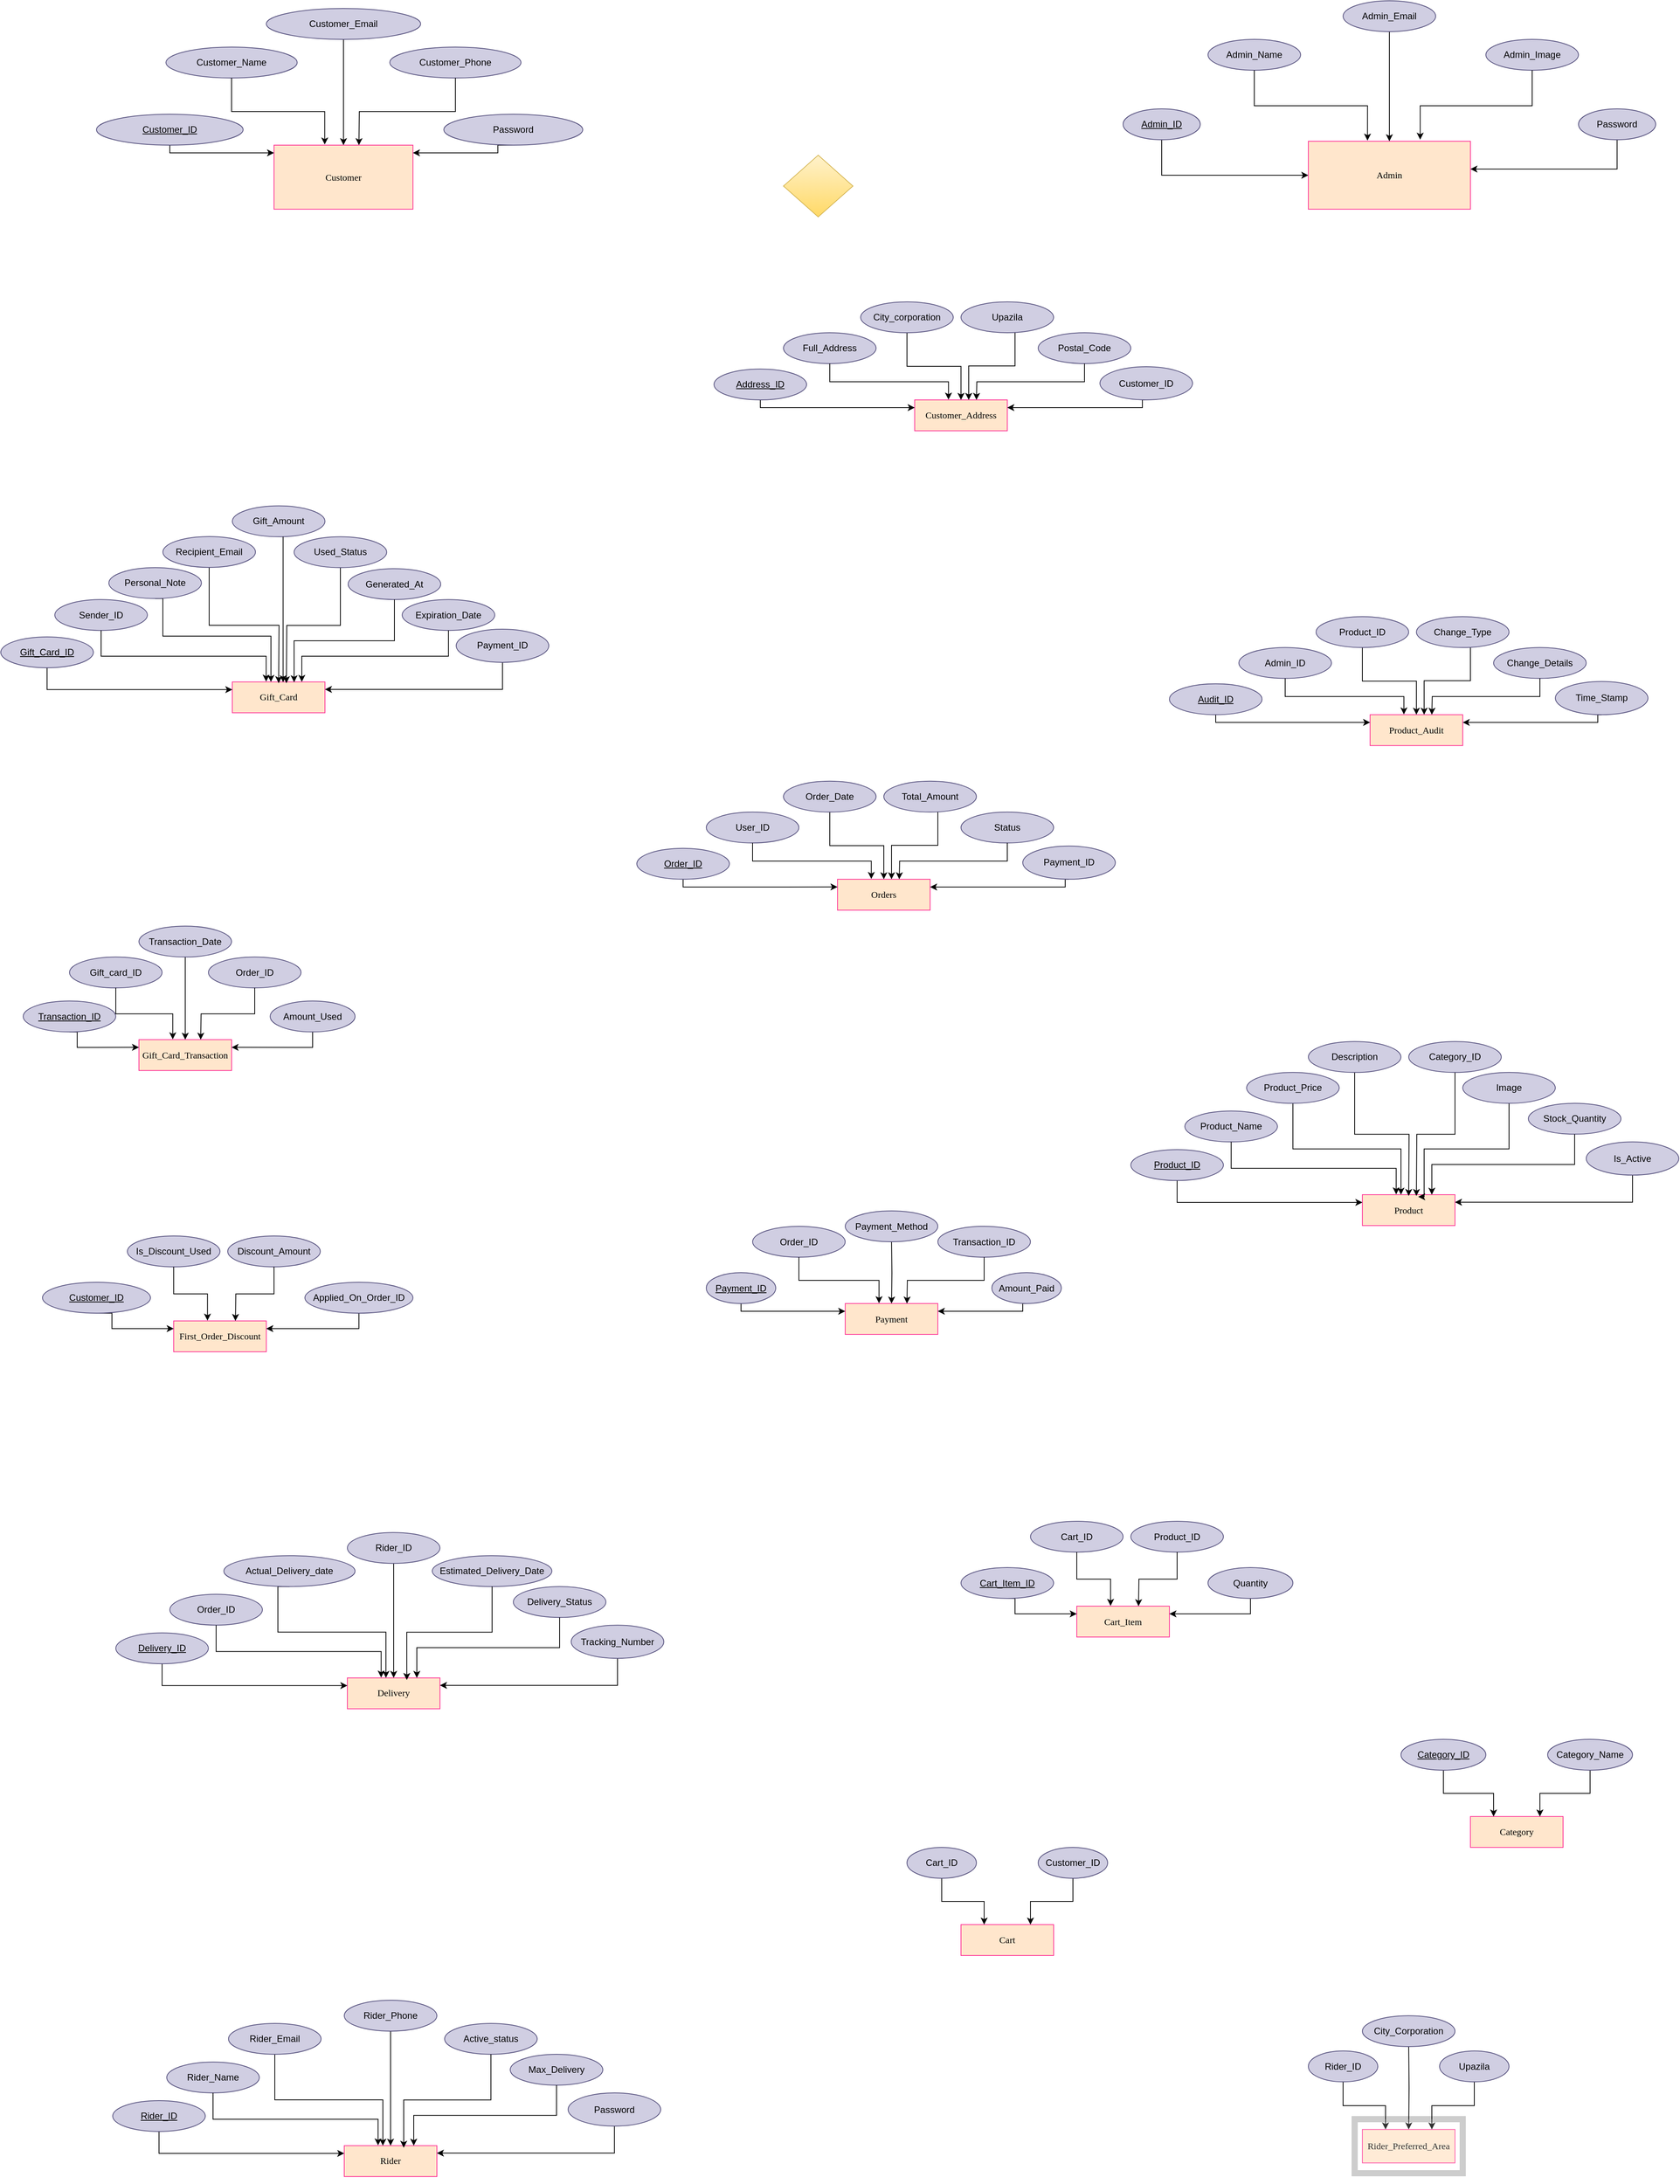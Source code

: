 <mxfile version="26.0.14">
  <diagram id="R2lEEEUBdFMjLlhIrx00" name="Page-1">
    <mxGraphModel dx="6419" dy="4264" grid="1" gridSize="10" guides="1" tooltips="1" connect="1" arrows="1" fold="1" page="1" pageScale="1" pageWidth="1169" pageHeight="1654" background="none" math="0" shadow="0" extFonts="Permanent Marker^https://fonts.googleapis.com/css?family=Permanent+Marker">
      <root>
        <mxCell id="0" />
        <mxCell id="1" parent="0" />
        <mxCell id="rQkRtYJSGVrKPp-QHFrH-78" value="Customer" style="rounded=0;whiteSpace=wrap;html=1;fontFamily=gadugi;fillColor=#ffe6cc;strokeColor=light-dark(#fe3496, #996500);" parent="1" vertex="1">
          <mxGeometry x="-730" y="-1183" width="180" height="83" as="geometry" />
        </mxCell>
        <mxCell id="rQkRtYJSGVrKPp-QHFrH-79" style="edgeStyle=orthogonalEdgeStyle;rounded=0;orthogonalLoop=1;jettySize=auto;html=1;exitX=0.5;exitY=1;exitDx=0;exitDy=0;" parent="1" source="rQkRtYJSGVrKPp-QHFrH-78" target="rQkRtYJSGVrKPp-QHFrH-78" edge="1">
          <mxGeometry relative="1" as="geometry" />
        </mxCell>
        <mxCell id="rQkRtYJSGVrKPp-QHFrH-80" style="edgeStyle=orthogonalEdgeStyle;rounded=0;orthogonalLoop=1;jettySize=auto;html=1;exitX=0.5;exitY=1;exitDx=0;exitDy=0;" parent="1" source="rQkRtYJSGVrKPp-QHFrH-81" edge="1">
          <mxGeometry relative="1" as="geometry">
            <mxPoint x="-730" y="-1173" as="targetPoint" />
            <Array as="points">
              <mxPoint x="-810" y="-1173" />
              <mxPoint x="-700" y="-1173" />
            </Array>
          </mxGeometry>
        </mxCell>
        <mxCell id="rQkRtYJSGVrKPp-QHFrH-81" value="&lt;u&gt;Customer_ID&lt;/u&gt;" style="ellipse;whiteSpace=wrap;html=1;fontStyle=0;fillColor=#d0cee2;strokeColor=#56517e;" parent="1" vertex="1">
          <mxGeometry x="-960" y="-1223" width="190" height="40" as="geometry" />
        </mxCell>
        <mxCell id="rQkRtYJSGVrKPp-QHFrH-82" style="edgeStyle=orthogonalEdgeStyle;rounded=0;orthogonalLoop=1;jettySize=auto;html=1;exitX=0.5;exitY=1;exitDx=0;exitDy=0;" parent="1" source="rQkRtYJSGVrKPp-QHFrH-83" target="rQkRtYJSGVrKPp-QHFrH-78" edge="1">
          <mxGeometry relative="1" as="geometry">
            <Array as="points">
              <mxPoint x="-440" y="-1173" />
            </Array>
          </mxGeometry>
        </mxCell>
        <mxCell id="rQkRtYJSGVrKPp-QHFrH-83" value="Password" style="ellipse;whiteSpace=wrap;html=1;fontStyle=0;fillColor=#d0cee2;strokeColor=#56517e;" parent="1" vertex="1">
          <mxGeometry x="-510" y="-1223" width="180" height="40" as="geometry" />
        </mxCell>
        <mxCell id="rQkRtYJSGVrKPp-QHFrH-84" value="Customer_Phone" style="ellipse;whiteSpace=wrap;html=1;fontStyle=0;fillColor=#d0cee2;strokeColor=#56517e;" parent="1" vertex="1">
          <mxGeometry x="-580" y="-1310" width="170" height="40" as="geometry" />
        </mxCell>
        <mxCell id="rQkRtYJSGVrKPp-QHFrH-85" value="Customer_Name" style="ellipse;whiteSpace=wrap;html=1;fontStyle=0;fillColor=#d0cee2;strokeColor=#56517e;" parent="1" vertex="1">
          <mxGeometry x="-870" y="-1310" width="170" height="40" as="geometry" />
        </mxCell>
        <mxCell id="rQkRtYJSGVrKPp-QHFrH-86" style="edgeStyle=orthogonalEdgeStyle;rounded=0;orthogonalLoop=1;jettySize=auto;html=1;exitX=0.5;exitY=1;exitDx=0;exitDy=0;" parent="1" source="rQkRtYJSGVrKPp-QHFrH-87" target="rQkRtYJSGVrKPp-QHFrH-78" edge="1">
          <mxGeometry relative="1" as="geometry">
            <mxPoint x="-640" y="-1263.0" as="sourcePoint" />
          </mxGeometry>
        </mxCell>
        <mxCell id="rQkRtYJSGVrKPp-QHFrH-87" value="Customer_Email" style="ellipse;whiteSpace=wrap;html=1;fontStyle=0;fillColor=#d0cee2;strokeColor=#56517e;" parent="1" vertex="1">
          <mxGeometry x="-740" y="-1360" width="200" height="40" as="geometry" />
        </mxCell>
        <mxCell id="rQkRtYJSGVrKPp-QHFrH-88" style="edgeStyle=orthogonalEdgeStyle;rounded=0;orthogonalLoop=1;jettySize=auto;html=1;exitX=0.5;exitY=1;exitDx=0;exitDy=0;" parent="1" source="rQkRtYJSGVrKPp-QHFrH-84" edge="1">
          <mxGeometry relative="1" as="geometry">
            <mxPoint x="-620" y="-1183" as="targetPoint" />
          </mxGeometry>
        </mxCell>
        <mxCell id="rQkRtYJSGVrKPp-QHFrH-89" style="edgeStyle=orthogonalEdgeStyle;rounded=0;orthogonalLoop=1;jettySize=auto;html=1;exitX=0.5;exitY=1;exitDx=0;exitDy=0;entryX=0.365;entryY=-0.01;entryDx=0;entryDy=0;entryPerimeter=0;" parent="1" source="rQkRtYJSGVrKPp-QHFrH-85" target="rQkRtYJSGVrKPp-QHFrH-78" edge="1">
          <mxGeometry relative="1" as="geometry" />
        </mxCell>
        <mxCell id="rQkRtYJSGVrKPp-QHFrH-106" value="" style="rhombus;whiteSpace=wrap;html=1;fillColor=#fff2cc;strokeColor=#d6b656;gradientColor=#ffd966;" parent="1" vertex="1">
          <mxGeometry x="-70" y="-1170" width="90" height="80" as="geometry" />
        </mxCell>
        <mxCell id="rQkRtYJSGVrKPp-QHFrH-108" style="edgeStyle=orthogonalEdgeStyle;rounded=0;orthogonalLoop=1;jettySize=auto;html=1;exitX=0.5;exitY=1;exitDx=0;exitDy=0;" parent="1" source="rQkRtYJSGVrKPp-QHFrH-107" target="rQkRtYJSGVrKPp-QHFrH-107" edge="1">
          <mxGeometry relative="1" as="geometry" />
        </mxCell>
        <mxCell id="rQkRtYJSGVrKPp-QHFrH-435" style="edgeStyle=orthogonalEdgeStyle;rounded=0;orthogonalLoop=1;jettySize=auto;html=1;exitX=0.5;exitY=1;exitDx=0;exitDy=0;entryX=0;entryY=0.5;entryDx=0;entryDy=0;" parent="1" source="rQkRtYJSGVrKPp-QHFrH-110" target="rQkRtYJSGVrKPp-QHFrH-107" edge="1">
          <mxGeometry relative="1" as="geometry" />
        </mxCell>
        <mxCell id="rQkRtYJSGVrKPp-QHFrH-110" value="&lt;u&gt;Admin_ID&lt;/u&gt;" style="ellipse;whiteSpace=wrap;html=1;fontStyle=0;fillColor=#d0cee2;strokeColor=#56517e;" parent="1" vertex="1">
          <mxGeometry x="370" y="-1230" width="100" height="40" as="geometry" />
        </mxCell>
        <mxCell id="rQkRtYJSGVrKPp-QHFrH-111" style="edgeStyle=orthogonalEdgeStyle;rounded=0;orthogonalLoop=1;jettySize=auto;html=1;exitX=0.5;exitY=1;exitDx=0;exitDy=0;" parent="1" source="rQkRtYJSGVrKPp-QHFrH-112" target="rQkRtYJSGVrKPp-QHFrH-107" edge="1">
          <mxGeometry relative="1" as="geometry">
            <Array as="points">
              <mxPoint x="1010" y="-1152" />
            </Array>
          </mxGeometry>
        </mxCell>
        <mxCell id="rQkRtYJSGVrKPp-QHFrH-112" value="Password" style="ellipse;whiteSpace=wrap;html=1;fontStyle=0;fillColor=#d0cee2;strokeColor=#56517e;" parent="1" vertex="1">
          <mxGeometry x="960" y="-1230" width="100" height="40" as="geometry" />
        </mxCell>
        <mxCell id="rQkRtYJSGVrKPp-QHFrH-113" value="Admin_Image" style="ellipse;whiteSpace=wrap;html=1;fontStyle=0;fillColor=#d0cee2;strokeColor=#56517e;" parent="1" vertex="1">
          <mxGeometry x="840" y="-1320" width="120" height="40" as="geometry" />
        </mxCell>
        <mxCell id="rQkRtYJSGVrKPp-QHFrH-114" value="Admin_Name" style="ellipse;whiteSpace=wrap;html=1;fontStyle=0;fillColor=#d0cee2;strokeColor=#56517e;" parent="1" vertex="1">
          <mxGeometry x="480" y="-1320" width="120" height="40" as="geometry" />
        </mxCell>
        <mxCell id="rQkRtYJSGVrKPp-QHFrH-115" style="edgeStyle=orthogonalEdgeStyle;rounded=0;orthogonalLoop=1;jettySize=auto;html=1;exitX=0.5;exitY=1;exitDx=0;exitDy=0;" parent="1" source="rQkRtYJSGVrKPp-QHFrH-116" target="rQkRtYJSGVrKPp-QHFrH-107" edge="1">
          <mxGeometry relative="1" as="geometry" />
        </mxCell>
        <mxCell id="rQkRtYJSGVrKPp-QHFrH-116" value="Admin_Email" style="ellipse;whiteSpace=wrap;html=1;fontStyle=0;fillColor=#d0cee2;strokeColor=#56517e;" parent="1" vertex="1">
          <mxGeometry x="655" y="-1370" width="120" height="40" as="geometry" />
        </mxCell>
        <mxCell id="rQkRtYJSGVrKPp-QHFrH-117" style="edgeStyle=orthogonalEdgeStyle;rounded=0;orthogonalLoop=1;jettySize=auto;html=1;exitX=0.5;exitY=1;exitDx=0;exitDy=0;entryX=0.69;entryY=-0.024;entryDx=0;entryDy=0;entryPerimeter=0;" parent="1" source="rQkRtYJSGVrKPp-QHFrH-113" target="rQkRtYJSGVrKPp-QHFrH-107" edge="1">
          <mxGeometry relative="1" as="geometry">
            <mxPoint x="750" y="-1162" as="targetPoint" />
          </mxGeometry>
        </mxCell>
        <mxCell id="rQkRtYJSGVrKPp-QHFrH-118" style="edgeStyle=orthogonalEdgeStyle;rounded=0;orthogonalLoop=1;jettySize=auto;html=1;exitX=0.5;exitY=1;exitDx=0;exitDy=0;entryX=0.365;entryY=-0.01;entryDx=0;entryDy=0;entryPerimeter=0;" parent="1" source="rQkRtYJSGVrKPp-QHFrH-114" target="rQkRtYJSGVrKPp-QHFrH-107" edge="1">
          <mxGeometry relative="1" as="geometry" />
        </mxCell>
        <mxCell id="rQkRtYJSGVrKPp-QHFrH-122" value="Cart_Item" style="rounded=0;whiteSpace=wrap;html=1;fontFamily=gadugi;fillColor=#ffe6cc;strokeColor=light-dark(#fe3496, #996500);" parent="1" vertex="1">
          <mxGeometry x="310" y="709.5" width="120" height="40" as="geometry" />
        </mxCell>
        <mxCell id="rQkRtYJSGVrKPp-QHFrH-123" style="edgeStyle=orthogonalEdgeStyle;rounded=0;orthogonalLoop=1;jettySize=auto;html=1;exitX=0.5;exitY=1;exitDx=0;exitDy=0;" parent="1" source="rQkRtYJSGVrKPp-QHFrH-122" target="rQkRtYJSGVrKPp-QHFrH-122" edge="1">
          <mxGeometry relative="1" as="geometry" />
        </mxCell>
        <mxCell id="rQkRtYJSGVrKPp-QHFrH-124" style="edgeStyle=orthogonalEdgeStyle;rounded=0;orthogonalLoop=1;jettySize=auto;html=1;exitX=0.5;exitY=1;exitDx=0;exitDy=0;" parent="1" source="rQkRtYJSGVrKPp-QHFrH-125" edge="1">
          <mxGeometry relative="1" as="geometry">
            <mxPoint x="310" y="719.5" as="targetPoint" />
            <Array as="points">
              <mxPoint x="230" y="719.5" />
            </Array>
          </mxGeometry>
        </mxCell>
        <mxCell id="rQkRtYJSGVrKPp-QHFrH-125" value="&lt;u&gt;Cart_Item_ID&lt;/u&gt;" style="ellipse;whiteSpace=wrap;html=1;fontStyle=0;fillColor=#d0cee2;strokeColor=#56517e;" parent="1" vertex="1">
          <mxGeometry x="160" y="659.5" width="120" height="40" as="geometry" />
        </mxCell>
        <mxCell id="rQkRtYJSGVrKPp-QHFrH-128" value="Product_ID" style="ellipse;whiteSpace=wrap;html=1;fontStyle=0;fillColor=#d0cee2;strokeColor=#56517e;" parent="1" vertex="1">
          <mxGeometry x="380" y="599.5" width="120" height="40" as="geometry" />
        </mxCell>
        <mxCell id="rQkRtYJSGVrKPp-QHFrH-129" value="Cart_ID" style="ellipse;whiteSpace=wrap;html=1;fontStyle=0;fillColor=#d0cee2;strokeColor=#56517e;" parent="1" vertex="1">
          <mxGeometry x="250" y="599.5" width="120" height="40" as="geometry" />
        </mxCell>
        <mxCell id="rQkRtYJSGVrKPp-QHFrH-132" style="edgeStyle=orthogonalEdgeStyle;rounded=0;orthogonalLoop=1;jettySize=auto;html=1;exitX=0.5;exitY=1;exitDx=0;exitDy=0;" parent="1" source="rQkRtYJSGVrKPp-QHFrH-128" edge="1">
          <mxGeometry relative="1" as="geometry">
            <mxPoint x="390" y="709.5" as="targetPoint" />
          </mxGeometry>
        </mxCell>
        <mxCell id="rQkRtYJSGVrKPp-QHFrH-133" style="edgeStyle=orthogonalEdgeStyle;rounded=0;orthogonalLoop=1;jettySize=auto;html=1;exitX=0.5;exitY=1;exitDx=0;exitDy=0;entryX=0.365;entryY=-0.01;entryDx=0;entryDy=0;entryPerimeter=0;" parent="1" source="rQkRtYJSGVrKPp-QHFrH-129" target="rQkRtYJSGVrKPp-QHFrH-122" edge="1">
          <mxGeometry relative="1" as="geometry" />
        </mxCell>
        <mxCell id="rQkRtYJSGVrKPp-QHFrH-148" value="Customer_Address" style="rounded=0;whiteSpace=wrap;html=1;fontFamily=gadugi;fillColor=#ffe6cc;strokeColor=light-dark(#fe3496, #996500);" parent="1" vertex="1">
          <mxGeometry x="100" y="-853" width="120" height="40" as="geometry" />
        </mxCell>
        <mxCell id="rQkRtYJSGVrKPp-QHFrH-149" style="edgeStyle=orthogonalEdgeStyle;rounded=0;orthogonalLoop=1;jettySize=auto;html=1;exitX=0.5;exitY=1;exitDx=0;exitDy=0;" parent="1" source="rQkRtYJSGVrKPp-QHFrH-148" target="rQkRtYJSGVrKPp-QHFrH-148" edge="1">
          <mxGeometry relative="1" as="geometry" />
        </mxCell>
        <mxCell id="rQkRtYJSGVrKPp-QHFrH-150" style="edgeStyle=orthogonalEdgeStyle;rounded=0;orthogonalLoop=1;jettySize=auto;html=1;exitX=0.5;exitY=1;exitDx=0;exitDy=0;" parent="1" source="rQkRtYJSGVrKPp-QHFrH-151" edge="1">
          <mxGeometry relative="1" as="geometry">
            <mxPoint x="100" y="-843" as="targetPoint" />
            <Array as="points">
              <mxPoint x="-10" y="-843" />
              <mxPoint x="100" y="-843" />
            </Array>
          </mxGeometry>
        </mxCell>
        <mxCell id="rQkRtYJSGVrKPp-QHFrH-151" value="&lt;u&gt;Address_ID&lt;/u&gt;" style="ellipse;whiteSpace=wrap;html=1;fontStyle=0;fillColor=#d0cee2;strokeColor=#56517e;" parent="1" vertex="1">
          <mxGeometry x="-160" y="-893" width="120" height="40" as="geometry" />
        </mxCell>
        <mxCell id="rQkRtYJSGVrKPp-QHFrH-152" style="edgeStyle=orthogonalEdgeStyle;rounded=0;orthogonalLoop=1;jettySize=auto;html=1;exitX=0.5;exitY=1;exitDx=0;exitDy=0;" parent="1" source="rQkRtYJSGVrKPp-QHFrH-153" target="rQkRtYJSGVrKPp-QHFrH-148" edge="1">
          <mxGeometry relative="1" as="geometry">
            <Array as="points">
              <mxPoint x="395" y="-843" />
            </Array>
          </mxGeometry>
        </mxCell>
        <mxCell id="rQkRtYJSGVrKPp-QHFrH-153" value="Customer_ID" style="ellipse;whiteSpace=wrap;html=1;fontStyle=0;fillColor=#d0cee2;strokeColor=#56517e;" parent="1" vertex="1">
          <mxGeometry x="340" y="-896" width="120" height="43" as="geometry" />
        </mxCell>
        <mxCell id="rQkRtYJSGVrKPp-QHFrH-154" value="Postal_Code" style="ellipse;whiteSpace=wrap;html=1;fontStyle=0;fillColor=#d0cee2;strokeColor=#56517e;" parent="1" vertex="1">
          <mxGeometry x="260" y="-940" width="120" height="40" as="geometry" />
        </mxCell>
        <mxCell id="rQkRtYJSGVrKPp-QHFrH-155" value="Full_Address" style="ellipse;whiteSpace=wrap;html=1;fontStyle=0;fillColor=#d0cee2;strokeColor=#56517e;" parent="1" vertex="1">
          <mxGeometry x="-70" y="-940" width="120" height="40" as="geometry" />
        </mxCell>
        <mxCell id="rQkRtYJSGVrKPp-QHFrH-156" style="edgeStyle=orthogonalEdgeStyle;rounded=0;orthogonalLoop=1;jettySize=auto;html=1;exitX=0.5;exitY=1;exitDx=0;exitDy=0;" parent="1" source="rQkRtYJSGVrKPp-QHFrH-157" target="rQkRtYJSGVrKPp-QHFrH-148" edge="1">
          <mxGeometry relative="1" as="geometry">
            <mxPoint x="160" y="-893" as="sourcePoint" />
          </mxGeometry>
        </mxCell>
        <mxCell id="rQkRtYJSGVrKPp-QHFrH-157" value="City_corporation" style="ellipse;whiteSpace=wrap;html=1;fontStyle=0;fillColor=#d0cee2;strokeColor=#56517e;" parent="1" vertex="1">
          <mxGeometry x="30" y="-980" width="120" height="40" as="geometry" />
        </mxCell>
        <mxCell id="rQkRtYJSGVrKPp-QHFrH-158" style="edgeStyle=orthogonalEdgeStyle;rounded=0;orthogonalLoop=1;jettySize=auto;html=1;exitX=0.5;exitY=1;exitDx=0;exitDy=0;" parent="1" source="rQkRtYJSGVrKPp-QHFrH-154" edge="1">
          <mxGeometry relative="1" as="geometry">
            <mxPoint x="180" y="-853" as="targetPoint" />
          </mxGeometry>
        </mxCell>
        <mxCell id="rQkRtYJSGVrKPp-QHFrH-159" style="edgeStyle=orthogonalEdgeStyle;rounded=0;orthogonalLoop=1;jettySize=auto;html=1;exitX=0.5;exitY=1;exitDx=0;exitDy=0;entryX=0.365;entryY=-0.01;entryDx=0;entryDy=0;entryPerimeter=0;" parent="1" source="rQkRtYJSGVrKPp-QHFrH-155" target="rQkRtYJSGVrKPp-QHFrH-148" edge="1">
          <mxGeometry relative="1" as="geometry" />
        </mxCell>
        <mxCell id="rQkRtYJSGVrKPp-QHFrH-162" value="" style="edgeStyle=orthogonalEdgeStyle;rounded=0;orthogonalLoop=1;jettySize=auto;html=1;" parent="1" edge="1">
          <mxGeometry relative="1" as="geometry">
            <mxPoint x="230" y="-940" as="sourcePoint" />
            <mxPoint x="170" y="-853" as="targetPoint" />
            <Array as="points">
              <mxPoint x="230" y="-897" />
              <mxPoint x="170" y="-897" />
            </Array>
          </mxGeometry>
        </mxCell>
        <mxCell id="rQkRtYJSGVrKPp-QHFrH-161" value="Upazila" style="ellipse;whiteSpace=wrap;html=1;fontStyle=0;fillColor=#d0cee2;strokeColor=#56517e;" parent="1" vertex="1">
          <mxGeometry x="160" y="-980" width="120" height="40" as="geometry" />
        </mxCell>
        <mxCell id="rQkRtYJSGVrKPp-QHFrH-165" style="edgeStyle=orthogonalEdgeStyle;rounded=0;orthogonalLoop=1;jettySize=auto;html=1;exitX=0.5;exitY=1;exitDx=0;exitDy=0;" parent="1" source="rQkRtYJSGVrKPp-QHFrH-153" target="rQkRtYJSGVrKPp-QHFrH-153" edge="1">
          <mxGeometry relative="1" as="geometry" />
        </mxCell>
        <mxCell id="rQkRtYJSGVrKPp-QHFrH-180" value="Orders" style="rounded=0;whiteSpace=wrap;html=1;fontFamily=gadugi;fillColor=#ffe6cc;strokeColor=light-dark(#fe3496, #996500);" parent="1" vertex="1">
          <mxGeometry y="-232.07" width="120" height="40" as="geometry" />
        </mxCell>
        <mxCell id="rQkRtYJSGVrKPp-QHFrH-181" style="edgeStyle=orthogonalEdgeStyle;rounded=0;orthogonalLoop=1;jettySize=auto;html=1;exitX=0.5;exitY=1;exitDx=0;exitDy=0;" parent="1" source="rQkRtYJSGVrKPp-QHFrH-180" target="rQkRtYJSGVrKPp-QHFrH-180" edge="1">
          <mxGeometry relative="1" as="geometry" />
        </mxCell>
        <mxCell id="rQkRtYJSGVrKPp-QHFrH-182" style="edgeStyle=orthogonalEdgeStyle;rounded=0;orthogonalLoop=1;jettySize=auto;html=1;exitX=0.5;exitY=1;exitDx=0;exitDy=0;" parent="1" source="rQkRtYJSGVrKPp-QHFrH-183" edge="1">
          <mxGeometry relative="1" as="geometry">
            <mxPoint y="-222.07" as="targetPoint" />
            <Array as="points">
              <mxPoint x="-110" y="-222.07" />
              <mxPoint y="-222.07" />
            </Array>
          </mxGeometry>
        </mxCell>
        <mxCell id="rQkRtYJSGVrKPp-QHFrH-183" value="&lt;u&gt;Order_ID&lt;/u&gt;" style="ellipse;whiteSpace=wrap;html=1;fontStyle=0;fillColor=#d0cee2;strokeColor=#56517e;" parent="1" vertex="1">
          <mxGeometry x="-260" y="-272.07" width="120" height="40" as="geometry" />
        </mxCell>
        <mxCell id="rQkRtYJSGVrKPp-QHFrH-184" style="edgeStyle=orthogonalEdgeStyle;rounded=0;orthogonalLoop=1;jettySize=auto;html=1;exitX=0.5;exitY=1;exitDx=0;exitDy=0;" parent="1" source="rQkRtYJSGVrKPp-QHFrH-185" target="rQkRtYJSGVrKPp-QHFrH-180" edge="1">
          <mxGeometry relative="1" as="geometry">
            <Array as="points">
              <mxPoint x="295" y="-222.07" />
            </Array>
          </mxGeometry>
        </mxCell>
        <mxCell id="rQkRtYJSGVrKPp-QHFrH-185" value="Payment_ID" style="ellipse;whiteSpace=wrap;html=1;fontStyle=0;fillColor=#d0cee2;strokeColor=#56517e;" parent="1" vertex="1">
          <mxGeometry x="240" y="-275.07" width="120" height="43" as="geometry" />
        </mxCell>
        <mxCell id="rQkRtYJSGVrKPp-QHFrH-186" value="Status" style="ellipse;whiteSpace=wrap;html=1;fontStyle=0;fillColor=#d0cee2;strokeColor=#56517e;" parent="1" vertex="1">
          <mxGeometry x="160" y="-319.07" width="120" height="40" as="geometry" />
        </mxCell>
        <mxCell id="rQkRtYJSGVrKPp-QHFrH-187" value="User_ID" style="ellipse;whiteSpace=wrap;html=1;fontStyle=0;fillColor=#d0cee2;strokeColor=#56517e;" parent="1" vertex="1">
          <mxGeometry x="-170" y="-319.07" width="120" height="40" as="geometry" />
        </mxCell>
        <mxCell id="rQkRtYJSGVrKPp-QHFrH-188" style="edgeStyle=orthogonalEdgeStyle;rounded=0;orthogonalLoop=1;jettySize=auto;html=1;exitX=0.5;exitY=1;exitDx=0;exitDy=0;" parent="1" source="rQkRtYJSGVrKPp-QHFrH-189" target="rQkRtYJSGVrKPp-QHFrH-180" edge="1">
          <mxGeometry relative="1" as="geometry">
            <mxPoint x="60" y="-272.07" as="sourcePoint" />
          </mxGeometry>
        </mxCell>
        <mxCell id="rQkRtYJSGVrKPp-QHFrH-189" value="Order_Date" style="ellipse;whiteSpace=wrap;html=1;fontStyle=0;fillColor=#d0cee2;strokeColor=#56517e;" parent="1" vertex="1">
          <mxGeometry x="-70" y="-359.07" width="120" height="40" as="geometry" />
        </mxCell>
        <mxCell id="rQkRtYJSGVrKPp-QHFrH-190" style="edgeStyle=orthogonalEdgeStyle;rounded=0;orthogonalLoop=1;jettySize=auto;html=1;exitX=0.5;exitY=1;exitDx=0;exitDy=0;" parent="1" source="rQkRtYJSGVrKPp-QHFrH-186" edge="1">
          <mxGeometry relative="1" as="geometry">
            <mxPoint x="80" y="-232.07" as="targetPoint" />
          </mxGeometry>
        </mxCell>
        <mxCell id="rQkRtYJSGVrKPp-QHFrH-191" style="edgeStyle=orthogonalEdgeStyle;rounded=0;orthogonalLoop=1;jettySize=auto;html=1;exitX=0.5;exitY=1;exitDx=0;exitDy=0;entryX=0.365;entryY=-0.01;entryDx=0;entryDy=0;entryPerimeter=0;" parent="1" source="rQkRtYJSGVrKPp-QHFrH-187" target="rQkRtYJSGVrKPp-QHFrH-180" edge="1">
          <mxGeometry relative="1" as="geometry" />
        </mxCell>
        <mxCell id="rQkRtYJSGVrKPp-QHFrH-193" value="" style="edgeStyle=orthogonalEdgeStyle;rounded=0;orthogonalLoop=1;jettySize=auto;html=1;" parent="1" edge="1">
          <mxGeometry relative="1" as="geometry">
            <mxPoint x="130" y="-319.07" as="sourcePoint" />
            <mxPoint x="70" y="-232.07" as="targetPoint" />
            <Array as="points">
              <mxPoint x="130" y="-276.07" />
              <mxPoint x="70" y="-276.07" />
            </Array>
          </mxGeometry>
        </mxCell>
        <mxCell id="rQkRtYJSGVrKPp-QHFrH-194" value="Total_Amount" style="ellipse;whiteSpace=wrap;html=1;fontStyle=0;fillColor=#d0cee2;strokeColor=#56517e;" parent="1" vertex="1">
          <mxGeometry x="60" y="-359.07" width="120" height="40" as="geometry" />
        </mxCell>
        <mxCell id="rQkRtYJSGVrKPp-QHFrH-195" style="edgeStyle=orthogonalEdgeStyle;rounded=0;orthogonalLoop=1;jettySize=auto;html=1;exitX=0.5;exitY=1;exitDx=0;exitDy=0;" parent="1" source="rQkRtYJSGVrKPp-QHFrH-185" target="rQkRtYJSGVrKPp-QHFrH-185" edge="1">
          <mxGeometry relative="1" as="geometry" />
        </mxCell>
        <mxCell id="rQkRtYJSGVrKPp-QHFrH-196" value="Payment" style="rounded=0;whiteSpace=wrap;html=1;fontFamily=gadugi;fillColor=#ffe6cc;strokeColor=light-dark(#fe3496, #996500);" parent="1" vertex="1">
          <mxGeometry x="10" y="317.5" width="120" height="40" as="geometry" />
        </mxCell>
        <mxCell id="rQkRtYJSGVrKPp-QHFrH-197" style="edgeStyle=orthogonalEdgeStyle;rounded=0;orthogonalLoop=1;jettySize=auto;html=1;exitX=0.5;exitY=1;exitDx=0;exitDy=0;" parent="1" source="rQkRtYJSGVrKPp-QHFrH-196" target="rQkRtYJSGVrKPp-QHFrH-196" edge="1">
          <mxGeometry relative="1" as="geometry" />
        </mxCell>
        <mxCell id="rQkRtYJSGVrKPp-QHFrH-198" style="edgeStyle=orthogonalEdgeStyle;rounded=0;orthogonalLoop=1;jettySize=auto;html=1;exitX=0.5;exitY=1;exitDx=0;exitDy=0;" parent="1" source="rQkRtYJSGVrKPp-QHFrH-199" edge="1">
          <mxGeometry relative="1" as="geometry">
            <mxPoint x="10" y="327.5" as="targetPoint" />
            <Array as="points">
              <mxPoint x="-100" y="327.5" />
              <mxPoint x="10" y="327.5" />
            </Array>
          </mxGeometry>
        </mxCell>
        <mxCell id="rQkRtYJSGVrKPp-QHFrH-199" value="&lt;u&gt;Payment_ID&lt;/u&gt;" style="ellipse;whiteSpace=wrap;html=1;fontStyle=0;fillColor=#d0cee2;strokeColor=#56517e;" parent="1" vertex="1">
          <mxGeometry x="-170" y="277.5" width="90" height="40" as="geometry" />
        </mxCell>
        <mxCell id="rQkRtYJSGVrKPp-QHFrH-200" style="edgeStyle=orthogonalEdgeStyle;rounded=0;orthogonalLoop=1;jettySize=auto;html=1;exitX=0.5;exitY=1;exitDx=0;exitDy=0;" parent="1" source="rQkRtYJSGVrKPp-QHFrH-201" target="rQkRtYJSGVrKPp-QHFrH-196" edge="1">
          <mxGeometry relative="1" as="geometry">
            <Array as="points">
              <mxPoint x="240" y="327.5" />
            </Array>
          </mxGeometry>
        </mxCell>
        <mxCell id="rQkRtYJSGVrKPp-QHFrH-201" value="Amount_Paid" style="ellipse;whiteSpace=wrap;html=1;fontStyle=0;fillColor=#d0cee2;strokeColor=#56517e;" parent="1" vertex="1">
          <mxGeometry x="200" y="277.5" width="90" height="40" as="geometry" />
        </mxCell>
        <mxCell id="rQkRtYJSGVrKPp-QHFrH-202" value="Transaction_ID" style="ellipse;whiteSpace=wrap;html=1;fontStyle=0;fillColor=#d0cee2;strokeColor=#56517e;" parent="1" vertex="1">
          <mxGeometry x="130" y="217.5" width="120" height="40" as="geometry" />
        </mxCell>
        <mxCell id="rQkRtYJSGVrKPp-QHFrH-203" value="Order_ID" style="ellipse;whiteSpace=wrap;html=1;fontStyle=0;fillColor=#d0cee2;strokeColor=#56517e;" parent="1" vertex="1">
          <mxGeometry x="-110" y="217.5" width="120" height="40" as="geometry" />
        </mxCell>
        <mxCell id="rQkRtYJSGVrKPp-QHFrH-204" style="edgeStyle=orthogonalEdgeStyle;rounded=0;orthogonalLoop=1;jettySize=auto;html=1;exitX=0.5;exitY=1;exitDx=0;exitDy=0;" parent="1" target="rQkRtYJSGVrKPp-QHFrH-196" edge="1">
          <mxGeometry relative="1" as="geometry">
            <mxPoint x="70" y="237.5" as="sourcePoint" />
          </mxGeometry>
        </mxCell>
        <mxCell id="rQkRtYJSGVrKPp-QHFrH-205" value="Payment_Method" style="ellipse;whiteSpace=wrap;html=1;fontStyle=0;fillColor=#d0cee2;strokeColor=#56517e;" parent="1" vertex="1">
          <mxGeometry x="10" y="197.5" width="120" height="40" as="geometry" />
        </mxCell>
        <mxCell id="rQkRtYJSGVrKPp-QHFrH-206" style="edgeStyle=orthogonalEdgeStyle;rounded=0;orthogonalLoop=1;jettySize=auto;html=1;exitX=0.5;exitY=1;exitDx=0;exitDy=0;" parent="1" source="rQkRtYJSGVrKPp-QHFrH-202" edge="1">
          <mxGeometry relative="1" as="geometry">
            <mxPoint x="90" y="317.5" as="targetPoint" />
          </mxGeometry>
        </mxCell>
        <mxCell id="rQkRtYJSGVrKPp-QHFrH-207" style="edgeStyle=orthogonalEdgeStyle;rounded=0;orthogonalLoop=1;jettySize=auto;html=1;exitX=0.5;exitY=1;exitDx=0;exitDy=0;entryX=0.365;entryY=-0.01;entryDx=0;entryDy=0;entryPerimeter=0;" parent="1" source="rQkRtYJSGVrKPp-QHFrH-203" target="rQkRtYJSGVrKPp-QHFrH-196" edge="1">
          <mxGeometry relative="1" as="geometry" />
        </mxCell>
        <mxCell id="rQkRtYJSGVrKPp-QHFrH-219" value="Cart" style="rounded=0;whiteSpace=wrap;html=1;fontFamily=gadugi;fillColor=#ffe6cc;strokeColor=light-dark(#fe3496, #996500);" parent="1" vertex="1">
          <mxGeometry x="160" y="1122" width="120" height="40" as="geometry" />
        </mxCell>
        <mxCell id="rQkRtYJSGVrKPp-QHFrH-220" style="edgeStyle=orthogonalEdgeStyle;rounded=0;orthogonalLoop=1;jettySize=auto;html=1;exitX=0.5;exitY=1;exitDx=0;exitDy=0;" parent="1" source="rQkRtYJSGVrKPp-QHFrH-219" target="rQkRtYJSGVrKPp-QHFrH-219" edge="1">
          <mxGeometry relative="1" as="geometry" />
        </mxCell>
        <mxCell id="rQkRtYJSGVrKPp-QHFrH-233" style="edgeStyle=orthogonalEdgeStyle;rounded=0;orthogonalLoop=1;jettySize=auto;html=1;exitX=0.5;exitY=1;exitDx=0;exitDy=0;entryX=0.25;entryY=0;entryDx=0;entryDy=0;" parent="1" source="rQkRtYJSGVrKPp-QHFrH-222" target="rQkRtYJSGVrKPp-QHFrH-219" edge="1">
          <mxGeometry relative="1" as="geometry">
            <mxPoint x="190" y="1082" as="targetPoint" />
          </mxGeometry>
        </mxCell>
        <mxCell id="rQkRtYJSGVrKPp-QHFrH-222" value="Cart_ID" style="ellipse;whiteSpace=wrap;html=1;fontStyle=0;fillColor=#d0cee2;strokeColor=#56517e;" parent="1" vertex="1">
          <mxGeometry x="90" y="1022" width="90" height="40" as="geometry" />
        </mxCell>
        <mxCell id="rQkRtYJSGVrKPp-QHFrH-234" style="edgeStyle=orthogonalEdgeStyle;rounded=0;orthogonalLoop=1;jettySize=auto;html=1;exitX=0.5;exitY=1;exitDx=0;exitDy=0;entryX=0.75;entryY=0;entryDx=0;entryDy=0;" parent="1" source="rQkRtYJSGVrKPp-QHFrH-224" target="rQkRtYJSGVrKPp-QHFrH-219" edge="1">
          <mxGeometry relative="1" as="geometry" />
        </mxCell>
        <mxCell id="rQkRtYJSGVrKPp-QHFrH-224" value="Customer_ID" style="ellipse;whiteSpace=wrap;html=1;fontStyle=0;fillColor=#d0cee2;strokeColor=#56517e;" parent="1" vertex="1">
          <mxGeometry x="260" y="1022" width="90" height="40" as="geometry" />
        </mxCell>
        <mxCell id="rQkRtYJSGVrKPp-QHFrH-231" style="edgeStyle=orthogonalEdgeStyle;rounded=0;orthogonalLoop=1;jettySize=auto;html=1;exitX=0.5;exitY=1;exitDx=0;exitDy=0;entryX=1;entryY=0.25;entryDx=0;entryDy=0;" parent="1" source="rQkRtYJSGVrKPp-QHFrH-229" target="rQkRtYJSGVrKPp-QHFrH-122" edge="1">
          <mxGeometry relative="1" as="geometry" />
        </mxCell>
        <mxCell id="rQkRtYJSGVrKPp-QHFrH-229" value="Quantity" style="ellipse;whiteSpace=wrap;html=1;fontStyle=0;fillColor=#d0cee2;strokeColor=#56517e;" parent="1" vertex="1">
          <mxGeometry x="480" y="659.5" width="110" height="40" as="geometry" />
        </mxCell>
        <mxCell id="rQkRtYJSGVrKPp-QHFrH-236" value="Product" style="rounded=0;whiteSpace=wrap;html=1;fontFamily=gadugi;fillColor=#ffe6cc;strokeColor=light-dark(#fe3496, #996500);" parent="1" vertex="1">
          <mxGeometry x="680" y="176.51" width="120" height="40" as="geometry" />
        </mxCell>
        <mxCell id="rQkRtYJSGVrKPp-QHFrH-237" style="edgeStyle=orthogonalEdgeStyle;rounded=0;orthogonalLoop=1;jettySize=auto;html=1;exitX=0.5;exitY=1;exitDx=0;exitDy=0;" parent="1" source="rQkRtYJSGVrKPp-QHFrH-236" target="rQkRtYJSGVrKPp-QHFrH-236" edge="1">
          <mxGeometry relative="1" as="geometry" />
        </mxCell>
        <mxCell id="rQkRtYJSGVrKPp-QHFrH-238" style="edgeStyle=orthogonalEdgeStyle;rounded=0;orthogonalLoop=1;jettySize=auto;html=1;exitX=0.5;exitY=1;exitDx=0;exitDy=0;" parent="1" source="rQkRtYJSGVrKPp-QHFrH-239" edge="1">
          <mxGeometry relative="1" as="geometry">
            <mxPoint x="680" y="186.51" as="targetPoint" />
            <Array as="points">
              <mxPoint x="570" y="186.51" />
              <mxPoint x="680" y="186.51" />
            </Array>
          </mxGeometry>
        </mxCell>
        <mxCell id="rQkRtYJSGVrKPp-QHFrH-239" value="&lt;u&gt;Product_ID&lt;/u&gt;" style="ellipse;whiteSpace=wrap;html=1;fontStyle=0;fillColor=#d0cee2;strokeColor=#56517e;" parent="1" vertex="1">
          <mxGeometry x="380" y="118.18" width="120" height="40" as="geometry" />
        </mxCell>
        <mxCell id="rQkRtYJSGVrKPp-QHFrH-240" style="edgeStyle=orthogonalEdgeStyle;rounded=0;orthogonalLoop=1;jettySize=auto;html=1;exitX=0.5;exitY=1;exitDx=0;exitDy=0;" parent="1" source="rQkRtYJSGVrKPp-QHFrH-241" target="rQkRtYJSGVrKPp-QHFrH-236" edge="1">
          <mxGeometry relative="1" as="geometry">
            <Array as="points">
              <mxPoint x="1030" y="186.18" />
            </Array>
          </mxGeometry>
        </mxCell>
        <mxCell id="rQkRtYJSGVrKPp-QHFrH-241" value="Is_Active" style="ellipse;whiteSpace=wrap;html=1;fontStyle=0;fillColor=#d0cee2;strokeColor=#56517e;" parent="1" vertex="1">
          <mxGeometry x="970" y="108.18" width="120" height="43" as="geometry" />
        </mxCell>
        <mxCell id="rQkRtYJSGVrKPp-QHFrH-242" value="Stock_Quantity" style="ellipse;whiteSpace=wrap;html=1;fontStyle=0;fillColor=#d0cee2;strokeColor=#56517e;" parent="1" vertex="1">
          <mxGeometry x="895" y="58.18" width="120" height="40" as="geometry" />
        </mxCell>
        <mxCell id="rQkRtYJSGVrKPp-QHFrH-243" value="Product_Name" style="ellipse;whiteSpace=wrap;html=1;fontStyle=0;fillColor=#d0cee2;strokeColor=#56517e;" parent="1" vertex="1">
          <mxGeometry x="450" y="68.18" width="120" height="40" as="geometry" />
        </mxCell>
        <mxCell id="rQkRtYJSGVrKPp-QHFrH-244" style="edgeStyle=orthogonalEdgeStyle;rounded=0;orthogonalLoop=1;jettySize=auto;html=1;exitX=0.5;exitY=1;exitDx=0;exitDy=0;" parent="1" source="rQkRtYJSGVrKPp-QHFrH-245" target="rQkRtYJSGVrKPp-QHFrH-236" edge="1">
          <mxGeometry relative="1" as="geometry">
            <mxPoint x="740" y="136.51" as="sourcePoint" />
            <Array as="points">
              <mxPoint x="590" y="117.18" />
              <mxPoint x="730" y="117.18" />
            </Array>
          </mxGeometry>
        </mxCell>
        <mxCell id="rQkRtYJSGVrKPp-QHFrH-245" value="Product_Price" style="ellipse;whiteSpace=wrap;html=1;fontStyle=0;fillColor=#d0cee2;strokeColor=#56517e;" parent="1" vertex="1">
          <mxGeometry x="530" y="18.18" width="120" height="40" as="geometry" />
        </mxCell>
        <mxCell id="rQkRtYJSGVrKPp-QHFrH-246" style="edgeStyle=orthogonalEdgeStyle;rounded=0;orthogonalLoop=1;jettySize=auto;html=1;exitX=0.5;exitY=1;exitDx=0;exitDy=0;entryX=0.75;entryY=0;entryDx=0;entryDy=0;" parent="1" source="rQkRtYJSGVrKPp-QHFrH-242" target="rQkRtYJSGVrKPp-QHFrH-236" edge="1">
          <mxGeometry relative="1" as="geometry">
            <mxPoint x="770" y="168.18" as="targetPoint" />
          </mxGeometry>
        </mxCell>
        <mxCell id="rQkRtYJSGVrKPp-QHFrH-247" style="edgeStyle=orthogonalEdgeStyle;rounded=0;orthogonalLoop=1;jettySize=auto;html=1;exitX=0.5;exitY=1;exitDx=0;exitDy=0;entryX=0.365;entryY=-0.01;entryDx=0;entryDy=0;entryPerimeter=0;" parent="1" source="rQkRtYJSGVrKPp-QHFrH-243" target="rQkRtYJSGVrKPp-QHFrH-236" edge="1">
          <mxGeometry relative="1" as="geometry" />
        </mxCell>
        <mxCell id="rQkRtYJSGVrKPp-QHFrH-251" style="edgeStyle=orthogonalEdgeStyle;rounded=0;orthogonalLoop=1;jettySize=auto;html=1;exitX=0.5;exitY=1;exitDx=0;exitDy=0;entryX=0.603;entryY=0.067;entryDx=0;entryDy=0;entryPerimeter=0;" parent="1" source="rQkRtYJSGVrKPp-QHFrH-249" target="rQkRtYJSGVrKPp-QHFrH-236" edge="1">
          <mxGeometry relative="1" as="geometry">
            <mxPoint x="810" y="98.18" as="targetPoint" />
            <Array as="points">
              <mxPoint x="870" y="117.18" />
              <mxPoint x="760" y="117.18" />
              <mxPoint x="760" y="179.18" />
            </Array>
          </mxGeometry>
        </mxCell>
        <mxCell id="rQkRtYJSGVrKPp-QHFrH-249" value="Image" style="ellipse;whiteSpace=wrap;html=1;fontStyle=0;fillColor=#d0cee2;strokeColor=#56517e;" parent="1" vertex="1">
          <mxGeometry x="810" y="18.18" width="120" height="40" as="geometry" />
        </mxCell>
        <mxCell id="rQkRtYJSGVrKPp-QHFrH-250" style="edgeStyle=orthogonalEdgeStyle;rounded=0;orthogonalLoop=1;jettySize=auto;html=1;exitX=0.5;exitY=1;exitDx=0;exitDy=0;" parent="1" source="rQkRtYJSGVrKPp-QHFrH-241" target="rQkRtYJSGVrKPp-QHFrH-241" edge="1">
          <mxGeometry relative="1" as="geometry" />
        </mxCell>
        <mxCell id="rQkRtYJSGVrKPp-QHFrH-254" style="edgeStyle=orthogonalEdgeStyle;rounded=0;orthogonalLoop=1;jettySize=auto;html=1;exitX=0.5;exitY=1;exitDx=0;exitDy=0;" parent="1" source="rQkRtYJSGVrKPp-QHFrH-252" edge="1">
          <mxGeometry relative="1" as="geometry">
            <mxPoint x="740" y="178.18" as="targetPoint" />
          </mxGeometry>
        </mxCell>
        <mxCell id="rQkRtYJSGVrKPp-QHFrH-252" value="Description" style="ellipse;whiteSpace=wrap;html=1;fontStyle=0;fillColor=#d0cee2;strokeColor=#56517e;" parent="1" vertex="1">
          <mxGeometry x="610" y="-21.82" width="120" height="40" as="geometry" />
        </mxCell>
        <mxCell id="rQkRtYJSGVrKPp-QHFrH-255" style="edgeStyle=orthogonalEdgeStyle;rounded=0;orthogonalLoop=1;jettySize=auto;html=1;exitX=0.5;exitY=1;exitDx=0;exitDy=0;" parent="1" source="rQkRtYJSGVrKPp-QHFrH-253" edge="1">
          <mxGeometry relative="1" as="geometry">
            <mxPoint x="750" y="178.18" as="targetPoint" />
          </mxGeometry>
        </mxCell>
        <mxCell id="rQkRtYJSGVrKPp-QHFrH-253" value="Category_ID" style="ellipse;whiteSpace=wrap;html=1;fontStyle=0;fillColor=#d0cee2;strokeColor=#56517e;" parent="1" vertex="1">
          <mxGeometry x="740" y="-21.82" width="120" height="40" as="geometry" />
        </mxCell>
        <mxCell id="rQkRtYJSGVrKPp-QHFrH-275" value="Rider" style="rounded=0;whiteSpace=wrap;html=1;fontFamily=gadugi;fillColor=#ffe6cc;strokeColor=light-dark(#fe3496, #996500);" parent="1" vertex="1">
          <mxGeometry x="-639" y="1408.33" width="120" height="40" as="geometry" />
        </mxCell>
        <mxCell id="rQkRtYJSGVrKPp-QHFrH-276" style="edgeStyle=orthogonalEdgeStyle;rounded=0;orthogonalLoop=1;jettySize=auto;html=1;exitX=0.5;exitY=1;exitDx=0;exitDy=0;" parent="1" source="rQkRtYJSGVrKPp-QHFrH-275" target="rQkRtYJSGVrKPp-QHFrH-275" edge="1">
          <mxGeometry relative="1" as="geometry" />
        </mxCell>
        <mxCell id="rQkRtYJSGVrKPp-QHFrH-277" style="edgeStyle=orthogonalEdgeStyle;rounded=0;orthogonalLoop=1;jettySize=auto;html=1;exitX=0.5;exitY=1;exitDx=0;exitDy=0;" parent="1" source="rQkRtYJSGVrKPp-QHFrH-278" edge="1">
          <mxGeometry relative="1" as="geometry">
            <mxPoint x="-639" y="1418.33" as="targetPoint" />
            <Array as="points">
              <mxPoint x="-749" y="1418.33" />
              <mxPoint x="-639" y="1418.33" />
            </Array>
          </mxGeometry>
        </mxCell>
        <mxCell id="rQkRtYJSGVrKPp-QHFrH-278" value="&lt;u&gt;Rider_ID&lt;/u&gt;" style="ellipse;whiteSpace=wrap;html=1;fontStyle=0;fillColor=#d0cee2;strokeColor=#56517e;" parent="1" vertex="1">
          <mxGeometry x="-939" y="1350" width="120" height="40" as="geometry" />
        </mxCell>
        <mxCell id="rQkRtYJSGVrKPp-QHFrH-279" style="edgeStyle=orthogonalEdgeStyle;rounded=0;orthogonalLoop=1;jettySize=auto;html=1;exitX=0.5;exitY=1;exitDx=0;exitDy=0;" parent="1" source="rQkRtYJSGVrKPp-QHFrH-280" target="rQkRtYJSGVrKPp-QHFrH-275" edge="1">
          <mxGeometry relative="1" as="geometry">
            <Array as="points">
              <mxPoint x="-289" y="1418" />
            </Array>
          </mxGeometry>
        </mxCell>
        <mxCell id="rQkRtYJSGVrKPp-QHFrH-280" value="Password" style="ellipse;whiteSpace=wrap;html=1;fontStyle=0;fillColor=#d0cee2;strokeColor=#56517e;" parent="1" vertex="1">
          <mxGeometry x="-349" y="1340" width="120" height="43" as="geometry" />
        </mxCell>
        <mxCell id="rQkRtYJSGVrKPp-QHFrH-281" value="Max_Delivery" style="ellipse;whiteSpace=wrap;html=1;fontStyle=0;fillColor=#d0cee2;strokeColor=#56517e;" parent="1" vertex="1">
          <mxGeometry x="-424" y="1290" width="120" height="40" as="geometry" />
        </mxCell>
        <mxCell id="rQkRtYJSGVrKPp-QHFrH-282" value="Rider_Name" style="ellipse;whiteSpace=wrap;html=1;fontStyle=0;fillColor=#d0cee2;strokeColor=#56517e;" parent="1" vertex="1">
          <mxGeometry x="-869" y="1300" width="120" height="40" as="geometry" />
        </mxCell>
        <mxCell id="rQkRtYJSGVrKPp-QHFrH-283" style="edgeStyle=orthogonalEdgeStyle;rounded=0;orthogonalLoop=1;jettySize=auto;html=1;exitX=0.5;exitY=1;exitDx=0;exitDy=0;" parent="1" source="rQkRtYJSGVrKPp-QHFrH-284" target="rQkRtYJSGVrKPp-QHFrH-275" edge="1">
          <mxGeometry relative="1" as="geometry">
            <mxPoint x="-579" y="1368.33" as="sourcePoint" />
            <Array as="points">
              <mxPoint x="-729" y="1349" />
              <mxPoint x="-589" y="1349" />
            </Array>
          </mxGeometry>
        </mxCell>
        <mxCell id="rQkRtYJSGVrKPp-QHFrH-284" value="Rider_Email" style="ellipse;whiteSpace=wrap;html=1;fontStyle=0;fillColor=#d0cee2;strokeColor=#56517e;" parent="1" vertex="1">
          <mxGeometry x="-789" y="1250" width="120" height="40" as="geometry" />
        </mxCell>
        <mxCell id="rQkRtYJSGVrKPp-QHFrH-285" style="edgeStyle=orthogonalEdgeStyle;rounded=0;orthogonalLoop=1;jettySize=auto;html=1;exitX=0.5;exitY=1;exitDx=0;exitDy=0;entryX=0.75;entryY=0;entryDx=0;entryDy=0;" parent="1" source="rQkRtYJSGVrKPp-QHFrH-281" target="rQkRtYJSGVrKPp-QHFrH-275" edge="1">
          <mxGeometry relative="1" as="geometry">
            <mxPoint x="-549" y="1400" as="targetPoint" />
          </mxGeometry>
        </mxCell>
        <mxCell id="rQkRtYJSGVrKPp-QHFrH-286" style="edgeStyle=orthogonalEdgeStyle;rounded=0;orthogonalLoop=1;jettySize=auto;html=1;exitX=0.5;exitY=1;exitDx=0;exitDy=0;entryX=0.365;entryY=-0.01;entryDx=0;entryDy=0;entryPerimeter=0;" parent="1" source="rQkRtYJSGVrKPp-QHFrH-282" target="rQkRtYJSGVrKPp-QHFrH-275" edge="1">
          <mxGeometry relative="1" as="geometry" />
        </mxCell>
        <mxCell id="rQkRtYJSGVrKPp-QHFrH-288" value="Active_status" style="ellipse;whiteSpace=wrap;html=1;fontStyle=0;fillColor=#d0cee2;strokeColor=#56517e;" parent="1" vertex="1">
          <mxGeometry x="-509" y="1250" width="120" height="40" as="geometry" />
        </mxCell>
        <mxCell id="rQkRtYJSGVrKPp-QHFrH-289" style="edgeStyle=orthogonalEdgeStyle;rounded=0;orthogonalLoop=1;jettySize=auto;html=1;exitX=0.5;exitY=1;exitDx=0;exitDy=0;" parent="1" source="rQkRtYJSGVrKPp-QHFrH-280" target="rQkRtYJSGVrKPp-QHFrH-280" edge="1">
          <mxGeometry relative="1" as="geometry" />
        </mxCell>
        <mxCell id="rQkRtYJSGVrKPp-QHFrH-294" style="edgeStyle=orthogonalEdgeStyle;rounded=0;orthogonalLoop=1;jettySize=auto;html=1;exitX=0.5;exitY=1;exitDx=0;exitDy=0;entryX=0.642;entryY=0.067;entryDx=0;entryDy=0;entryPerimeter=0;" parent="1" source="rQkRtYJSGVrKPp-QHFrH-288" target="rQkRtYJSGVrKPp-QHFrH-275" edge="1">
          <mxGeometry relative="1" as="geometry" />
        </mxCell>
        <mxCell id="rQkRtYJSGVrKPp-QHFrH-296" style="edgeStyle=orthogonalEdgeStyle;rounded=0;orthogonalLoop=1;jettySize=auto;html=1;exitX=0.5;exitY=1;exitDx=0;exitDy=0;entryX=0.5;entryY=0;entryDx=0;entryDy=0;" parent="1" source="rQkRtYJSGVrKPp-QHFrH-295" target="rQkRtYJSGVrKPp-QHFrH-275" edge="1">
          <mxGeometry relative="1" as="geometry" />
        </mxCell>
        <mxCell id="rQkRtYJSGVrKPp-QHFrH-295" value="Rider_Phone" style="ellipse;whiteSpace=wrap;html=1;fontStyle=0;fillColor=#d0cee2;strokeColor=#56517e;" parent="1" vertex="1">
          <mxGeometry x="-639" y="1220" width="120" height="40" as="geometry" />
        </mxCell>
        <mxCell id="rQkRtYJSGVrKPp-QHFrH-297" value="Rider_Preferred_Area" style="rounded=0;whiteSpace=wrap;html=1;fontFamily=gadugi;fillColor=#ffe6cc;strokeColor=light-dark(#fe3496, #996500);" parent="1" vertex="1">
          <mxGeometry x="680" y="1387.33" width="120" height="43.34" as="geometry" />
        </mxCell>
        <mxCell id="rQkRtYJSGVrKPp-QHFrH-298" style="edgeStyle=orthogonalEdgeStyle;rounded=0;orthogonalLoop=1;jettySize=auto;html=1;exitX=0.5;exitY=1;exitDx=0;exitDy=0;" parent="1" source="rQkRtYJSGVrKPp-QHFrH-297" target="rQkRtYJSGVrKPp-QHFrH-297" edge="1">
          <mxGeometry relative="1" as="geometry" />
        </mxCell>
        <mxCell id="rQkRtYJSGVrKPp-QHFrH-299" style="edgeStyle=orthogonalEdgeStyle;rounded=0;orthogonalLoop=1;jettySize=auto;html=1;exitX=0.5;exitY=1;exitDx=0;exitDy=0;entryX=0.25;entryY=0;entryDx=0;entryDy=0;" parent="1" source="rQkRtYJSGVrKPp-QHFrH-300" target="rQkRtYJSGVrKPp-QHFrH-297" edge="1">
          <mxGeometry relative="1" as="geometry">
            <mxPoint x="710" y="1345.66" as="targetPoint" />
          </mxGeometry>
        </mxCell>
        <mxCell id="rQkRtYJSGVrKPp-QHFrH-300" value="Rider_ID" style="ellipse;whiteSpace=wrap;html=1;fontStyle=0;fillColor=#d0cee2;strokeColor=#56517e;" parent="1" vertex="1">
          <mxGeometry x="610" y="1285.66" width="90" height="40" as="geometry" />
        </mxCell>
        <mxCell id="rQkRtYJSGVrKPp-QHFrH-301" style="edgeStyle=orthogonalEdgeStyle;rounded=0;orthogonalLoop=1;jettySize=auto;html=1;exitX=0.5;exitY=1;exitDx=0;exitDy=0;entryX=0.75;entryY=0;entryDx=0;entryDy=0;" parent="1" source="rQkRtYJSGVrKPp-QHFrH-302" target="rQkRtYJSGVrKPp-QHFrH-297" edge="1">
          <mxGeometry relative="1" as="geometry" />
        </mxCell>
        <mxCell id="rQkRtYJSGVrKPp-QHFrH-302" value="Upazila" style="ellipse;whiteSpace=wrap;html=1;fontStyle=0;fillColor=#d0cee2;strokeColor=#56517e;" parent="1" vertex="1">
          <mxGeometry x="780" y="1285.66" width="90" height="40" as="geometry" />
        </mxCell>
        <mxCell id="rQkRtYJSGVrKPp-QHFrH-304" value="" style="edgeStyle=orthogonalEdgeStyle;rounded=0;orthogonalLoop=1;jettySize=auto;html=1;" parent="1" target="rQkRtYJSGVrKPp-QHFrH-297" edge="1">
          <mxGeometry relative="1" as="geometry">
            <mxPoint x="740" y="1279.0" as="sourcePoint" />
          </mxGeometry>
        </mxCell>
        <mxCell id="rQkRtYJSGVrKPp-QHFrH-303" value="City_Corporation" style="ellipse;whiteSpace=wrap;html=1;fontStyle=0;fillColor=#d0cee2;strokeColor=#56517e;" parent="1" vertex="1">
          <mxGeometry x="680" y="1240" width="120" height="40" as="geometry" />
        </mxCell>
        <mxCell id="rQkRtYJSGVrKPp-QHFrH-306" value="" style="rounded=0;whiteSpace=wrap;html=1;opacity=20;strokeColor=#090909;strokeWidth=8;" parent="1" vertex="1">
          <mxGeometry x="670" y="1374" width="140" height="70" as="geometry" />
        </mxCell>
        <mxCell id="rQkRtYJSGVrKPp-QHFrH-308" value="First_Order_Discount" style="rounded=0;whiteSpace=wrap;html=1;fontFamily=gadugi;fillColor=#ffe6cc;strokeColor=light-dark(#fe3496, #996500);" parent="1" vertex="1">
          <mxGeometry x="-860" y="340.0" width="120" height="40" as="geometry" />
        </mxCell>
        <mxCell id="rQkRtYJSGVrKPp-QHFrH-309" style="edgeStyle=orthogonalEdgeStyle;rounded=0;orthogonalLoop=1;jettySize=auto;html=1;exitX=0.5;exitY=1;exitDx=0;exitDy=0;" parent="1" source="rQkRtYJSGVrKPp-QHFrH-308" target="rQkRtYJSGVrKPp-QHFrH-308" edge="1">
          <mxGeometry relative="1" as="geometry" />
        </mxCell>
        <mxCell id="rQkRtYJSGVrKPp-QHFrH-310" style="edgeStyle=orthogonalEdgeStyle;rounded=0;orthogonalLoop=1;jettySize=auto;html=1;exitX=0.5;exitY=1;exitDx=0;exitDy=0;" parent="1" source="rQkRtYJSGVrKPp-QHFrH-311" edge="1">
          <mxGeometry relative="1" as="geometry">
            <mxPoint x="-860" y="350.0" as="targetPoint" />
            <Array as="points">
              <mxPoint x="-940" y="350.0" />
            </Array>
          </mxGeometry>
        </mxCell>
        <mxCell id="rQkRtYJSGVrKPp-QHFrH-311" value="&lt;u&gt;Customer_ID&lt;/u&gt;" style="ellipse;whiteSpace=wrap;html=1;fontStyle=0;fillColor=#d0cee2;strokeColor=#56517e;" parent="1" vertex="1">
          <mxGeometry x="-1030" y="290.0" width="140" height="40" as="geometry" />
        </mxCell>
        <mxCell id="rQkRtYJSGVrKPp-QHFrH-312" value="Discount_Amount" style="ellipse;whiteSpace=wrap;html=1;fontStyle=0;fillColor=#d0cee2;strokeColor=#56517e;" parent="1" vertex="1">
          <mxGeometry x="-790" y="230.0" width="120" height="40" as="geometry" />
        </mxCell>
        <mxCell id="rQkRtYJSGVrKPp-QHFrH-313" value="Is_Discount_Used" style="ellipse;whiteSpace=wrap;html=1;fontStyle=0;fillColor=#d0cee2;strokeColor=#56517e;" parent="1" vertex="1">
          <mxGeometry x="-920" y="230.0" width="120" height="40" as="geometry" />
        </mxCell>
        <mxCell id="rQkRtYJSGVrKPp-QHFrH-314" style="edgeStyle=orthogonalEdgeStyle;rounded=0;orthogonalLoop=1;jettySize=auto;html=1;exitX=0.5;exitY=1;exitDx=0;exitDy=0;" parent="1" source="rQkRtYJSGVrKPp-QHFrH-312" edge="1">
          <mxGeometry relative="1" as="geometry">
            <mxPoint x="-780" y="340.0" as="targetPoint" />
          </mxGeometry>
        </mxCell>
        <mxCell id="rQkRtYJSGVrKPp-QHFrH-315" style="edgeStyle=orthogonalEdgeStyle;rounded=0;orthogonalLoop=1;jettySize=auto;html=1;exitX=0.5;exitY=1;exitDx=0;exitDy=0;entryX=0.365;entryY=-0.01;entryDx=0;entryDy=0;entryPerimeter=0;" parent="1" source="rQkRtYJSGVrKPp-QHFrH-313" target="rQkRtYJSGVrKPp-QHFrH-308" edge="1">
          <mxGeometry relative="1" as="geometry" />
        </mxCell>
        <mxCell id="rQkRtYJSGVrKPp-QHFrH-316" style="edgeStyle=orthogonalEdgeStyle;rounded=0;orthogonalLoop=1;jettySize=auto;html=1;exitX=0.5;exitY=1;exitDx=0;exitDy=0;entryX=1;entryY=0.25;entryDx=0;entryDy=0;" parent="1" source="rQkRtYJSGVrKPp-QHFrH-317" target="rQkRtYJSGVrKPp-QHFrH-308" edge="1">
          <mxGeometry relative="1" as="geometry" />
        </mxCell>
        <mxCell id="rQkRtYJSGVrKPp-QHFrH-317" value="Applied_On_Order_ID" style="ellipse;whiteSpace=wrap;html=1;fontStyle=0;fillColor=#d0cee2;strokeColor=#56517e;" parent="1" vertex="1">
          <mxGeometry x="-690" y="290.0" width="140" height="40" as="geometry" />
        </mxCell>
        <mxCell id="rQkRtYJSGVrKPp-QHFrH-318" value="Category" style="rounded=0;whiteSpace=wrap;html=1;fontFamily=gadugi;fillColor=#ffe6cc;strokeColor=light-dark(#fe3496, #996500);" parent="1" vertex="1">
          <mxGeometry x="820" y="982" width="120" height="40" as="geometry" />
        </mxCell>
        <mxCell id="rQkRtYJSGVrKPp-QHFrH-319" style="edgeStyle=orthogonalEdgeStyle;rounded=0;orthogonalLoop=1;jettySize=auto;html=1;exitX=0.5;exitY=1;exitDx=0;exitDy=0;entryX=0.5;entryY=1;entryDx=0;entryDy=0;" parent="1" source="rQkRtYJSGVrKPp-QHFrH-318" target="rQkRtYJSGVrKPp-QHFrH-318" edge="1">
          <mxGeometry relative="1" as="geometry" />
        </mxCell>
        <mxCell id="rQkRtYJSGVrKPp-QHFrH-320" style="edgeStyle=orthogonalEdgeStyle;rounded=0;orthogonalLoop=1;jettySize=auto;html=1;exitX=0.5;exitY=1;exitDx=0;exitDy=0;entryX=0.25;entryY=0;entryDx=0;entryDy=0;" parent="1" source="rQkRtYJSGVrKPp-QHFrH-321" target="rQkRtYJSGVrKPp-QHFrH-318" edge="1">
          <mxGeometry relative="1" as="geometry">
            <mxPoint x="850" y="942" as="targetPoint" />
          </mxGeometry>
        </mxCell>
        <mxCell id="rQkRtYJSGVrKPp-QHFrH-321" value="&lt;u&gt;Category_ID&lt;/u&gt;" style="ellipse;whiteSpace=wrap;html=1;fontStyle=0;fillColor=#d0cee2;strokeColor=#56517e;" parent="1" vertex="1">
          <mxGeometry x="730" y="882" width="110" height="40" as="geometry" />
        </mxCell>
        <mxCell id="rQkRtYJSGVrKPp-QHFrH-322" style="edgeStyle=orthogonalEdgeStyle;rounded=0;orthogonalLoop=1;jettySize=auto;html=1;exitX=0.5;exitY=1;exitDx=0;exitDy=0;entryX=0.75;entryY=0;entryDx=0;entryDy=0;" parent="1" source="rQkRtYJSGVrKPp-QHFrH-323" target="rQkRtYJSGVrKPp-QHFrH-318" edge="1">
          <mxGeometry relative="1" as="geometry" />
        </mxCell>
        <mxCell id="rQkRtYJSGVrKPp-QHFrH-323" value="Category_Name" style="ellipse;whiteSpace=wrap;html=1;fontStyle=0;fillColor=#d0cee2;strokeColor=#56517e;" parent="1" vertex="1">
          <mxGeometry x="920" y="882" width="110" height="40" as="geometry" />
        </mxCell>
        <mxCell id="rQkRtYJSGVrKPp-QHFrH-324" value="Delivery" style="rounded=0;whiteSpace=wrap;html=1;fontFamily=gadugi;fillColor=#ffe6cc;strokeColor=light-dark(#fe3496, #996500);" parent="1" vertex="1">
          <mxGeometry x="-635" y="802.42" width="120" height="40" as="geometry" />
        </mxCell>
        <mxCell id="rQkRtYJSGVrKPp-QHFrH-325" style="edgeStyle=orthogonalEdgeStyle;rounded=0;orthogonalLoop=1;jettySize=auto;html=1;exitX=0.5;exitY=1;exitDx=0;exitDy=0;" parent="1" source="rQkRtYJSGVrKPp-QHFrH-324" target="rQkRtYJSGVrKPp-QHFrH-324" edge="1">
          <mxGeometry relative="1" as="geometry" />
        </mxCell>
        <mxCell id="rQkRtYJSGVrKPp-QHFrH-326" style="edgeStyle=orthogonalEdgeStyle;rounded=0;orthogonalLoop=1;jettySize=auto;html=1;exitX=0.5;exitY=1;exitDx=0;exitDy=0;" parent="1" source="rQkRtYJSGVrKPp-QHFrH-327" edge="1">
          <mxGeometry relative="1" as="geometry">
            <mxPoint x="-635" y="812.42" as="targetPoint" />
            <Array as="points">
              <mxPoint x="-745" y="812.42" />
              <mxPoint x="-635" y="812.42" />
            </Array>
          </mxGeometry>
        </mxCell>
        <mxCell id="rQkRtYJSGVrKPp-QHFrH-327" value="&lt;u&gt;Delivery_ID&lt;/u&gt;" style="ellipse;whiteSpace=wrap;html=1;fontStyle=0;fillColor=#d0cee2;strokeColor=#56517e;" parent="1" vertex="1">
          <mxGeometry x="-935" y="744.09" width="120" height="40" as="geometry" />
        </mxCell>
        <mxCell id="rQkRtYJSGVrKPp-QHFrH-328" style="edgeStyle=orthogonalEdgeStyle;rounded=0;orthogonalLoop=1;jettySize=auto;html=1;exitX=0.5;exitY=1;exitDx=0;exitDy=0;" parent="1" source="rQkRtYJSGVrKPp-QHFrH-329" target="rQkRtYJSGVrKPp-QHFrH-324" edge="1">
          <mxGeometry relative="1" as="geometry">
            <Array as="points">
              <mxPoint x="-285" y="812.09" />
            </Array>
          </mxGeometry>
        </mxCell>
        <mxCell id="rQkRtYJSGVrKPp-QHFrH-329" value="Tracking_Number" style="ellipse;whiteSpace=wrap;html=1;fontStyle=0;fillColor=#d0cee2;strokeColor=#56517e;" parent="1" vertex="1">
          <mxGeometry x="-345" y="734.09" width="120" height="43" as="geometry" />
        </mxCell>
        <mxCell id="rQkRtYJSGVrKPp-QHFrH-330" value="Delivery_Status" style="ellipse;whiteSpace=wrap;html=1;fontStyle=0;fillColor=#d0cee2;strokeColor=#56517e;" parent="1" vertex="1">
          <mxGeometry x="-420" y="684.09" width="120" height="40" as="geometry" />
        </mxCell>
        <mxCell id="rQkRtYJSGVrKPp-QHFrH-331" value="Order_ID" style="ellipse;whiteSpace=wrap;html=1;fontStyle=0;fillColor=#d0cee2;strokeColor=#56517e;" parent="1" vertex="1">
          <mxGeometry x="-865" y="694.09" width="120" height="40" as="geometry" />
        </mxCell>
        <mxCell id="rQkRtYJSGVrKPp-QHFrH-332" style="edgeStyle=orthogonalEdgeStyle;rounded=0;orthogonalLoop=1;jettySize=auto;html=1;exitX=0.5;exitY=1;exitDx=0;exitDy=0;" parent="1" source="rQkRtYJSGVrKPp-QHFrH-333" target="rQkRtYJSGVrKPp-QHFrH-324" edge="1">
          <mxGeometry relative="1" as="geometry">
            <mxPoint x="-575" y="762.42" as="sourcePoint" />
            <Array as="points">
              <mxPoint x="-725" y="743.09" />
              <mxPoint x="-585" y="743.09" />
            </Array>
          </mxGeometry>
        </mxCell>
        <mxCell id="rQkRtYJSGVrKPp-QHFrH-333" value="Actual_Delivery_date" style="ellipse;whiteSpace=wrap;html=1;fontStyle=0;fillColor=#d0cee2;strokeColor=#56517e;" parent="1" vertex="1">
          <mxGeometry x="-795" y="644.09" width="170" height="40" as="geometry" />
        </mxCell>
        <mxCell id="rQkRtYJSGVrKPp-QHFrH-334" style="edgeStyle=orthogonalEdgeStyle;rounded=0;orthogonalLoop=1;jettySize=auto;html=1;exitX=0.5;exitY=1;exitDx=0;exitDy=0;entryX=0.75;entryY=0;entryDx=0;entryDy=0;" parent="1" source="rQkRtYJSGVrKPp-QHFrH-330" target="rQkRtYJSGVrKPp-QHFrH-324" edge="1">
          <mxGeometry relative="1" as="geometry">
            <mxPoint x="-545" y="794.09" as="targetPoint" />
          </mxGeometry>
        </mxCell>
        <mxCell id="rQkRtYJSGVrKPp-QHFrH-335" style="edgeStyle=orthogonalEdgeStyle;rounded=0;orthogonalLoop=1;jettySize=auto;html=1;exitX=0.5;exitY=1;exitDx=0;exitDy=0;entryX=0.365;entryY=-0.01;entryDx=0;entryDy=0;entryPerimeter=0;" parent="1" source="rQkRtYJSGVrKPp-QHFrH-331" target="rQkRtYJSGVrKPp-QHFrH-324" edge="1">
          <mxGeometry relative="1" as="geometry" />
        </mxCell>
        <mxCell id="rQkRtYJSGVrKPp-QHFrH-336" value="Estimated_Delivery_Date" style="ellipse;whiteSpace=wrap;html=1;fontStyle=0;fillColor=#d0cee2;strokeColor=#56517e;" parent="1" vertex="1">
          <mxGeometry x="-525" y="644.09" width="155" height="40" as="geometry" />
        </mxCell>
        <mxCell id="rQkRtYJSGVrKPp-QHFrH-337" style="edgeStyle=orthogonalEdgeStyle;rounded=0;orthogonalLoop=1;jettySize=auto;html=1;exitX=0.5;exitY=1;exitDx=0;exitDy=0;" parent="1" source="rQkRtYJSGVrKPp-QHFrH-329" target="rQkRtYJSGVrKPp-QHFrH-329" edge="1">
          <mxGeometry relative="1" as="geometry" />
        </mxCell>
        <mxCell id="rQkRtYJSGVrKPp-QHFrH-338" style="edgeStyle=orthogonalEdgeStyle;rounded=0;orthogonalLoop=1;jettySize=auto;html=1;exitX=0.5;exitY=1;exitDx=0;exitDy=0;entryX=0.642;entryY=0.067;entryDx=0;entryDy=0;entryPerimeter=0;" parent="1" source="rQkRtYJSGVrKPp-QHFrH-336" target="rQkRtYJSGVrKPp-QHFrH-324" edge="1">
          <mxGeometry relative="1" as="geometry" />
        </mxCell>
        <mxCell id="rQkRtYJSGVrKPp-QHFrH-339" style="edgeStyle=orthogonalEdgeStyle;rounded=0;orthogonalLoop=1;jettySize=auto;html=1;exitX=0.5;exitY=1;exitDx=0;exitDy=0;entryX=0.5;entryY=0;entryDx=0;entryDy=0;" parent="1" source="rQkRtYJSGVrKPp-QHFrH-340" target="rQkRtYJSGVrKPp-QHFrH-324" edge="1">
          <mxGeometry relative="1" as="geometry" />
        </mxCell>
        <mxCell id="rQkRtYJSGVrKPp-QHFrH-340" value="Rider_ID" style="ellipse;whiteSpace=wrap;html=1;fontStyle=0;fillColor=#d0cee2;strokeColor=#56517e;" parent="1" vertex="1">
          <mxGeometry x="-635" y="614.09" width="120" height="40" as="geometry" />
        </mxCell>
        <mxCell id="rQkRtYJSGVrKPp-QHFrH-341" value="Gift_Card_Transaction" style="rounded=0;whiteSpace=wrap;html=1;fontFamily=gadugi;fillColor=#ffe6cc;strokeColor=light-dark(#fe3496, #996500);" parent="1" vertex="1">
          <mxGeometry x="-905" y="-24.32" width="120" height="40" as="geometry" />
        </mxCell>
        <mxCell id="rQkRtYJSGVrKPp-QHFrH-342" style="edgeStyle=orthogonalEdgeStyle;rounded=0;orthogonalLoop=1;jettySize=auto;html=1;exitX=0.5;exitY=1;exitDx=0;exitDy=0;" parent="1" source="rQkRtYJSGVrKPp-QHFrH-341" target="rQkRtYJSGVrKPp-QHFrH-341" edge="1">
          <mxGeometry relative="1" as="geometry" />
        </mxCell>
        <mxCell id="rQkRtYJSGVrKPp-QHFrH-343" style="edgeStyle=orthogonalEdgeStyle;rounded=0;orthogonalLoop=1;jettySize=auto;html=1;exitX=0.5;exitY=1;exitDx=0;exitDy=0;" parent="1" source="rQkRtYJSGVrKPp-QHFrH-344" edge="1">
          <mxGeometry relative="1" as="geometry">
            <mxPoint x="-905" y="-14.32" as="targetPoint" />
            <Array as="points">
              <mxPoint x="-985" y="-14.32" />
            </Array>
          </mxGeometry>
        </mxCell>
        <mxCell id="rQkRtYJSGVrKPp-QHFrH-344" value="Transaction_ID" style="ellipse;whiteSpace=wrap;html=1;fontStyle=4;fillColor=#d0cee2;strokeColor=#56517e;" parent="1" vertex="1">
          <mxGeometry x="-1055" y="-74.32" width="120" height="40" as="geometry" />
        </mxCell>
        <mxCell id="rQkRtYJSGVrKPp-QHFrH-345" value="Order_ID" style="ellipse;whiteSpace=wrap;html=1;fontStyle=0;fillColor=#d0cee2;strokeColor=#56517e;" parent="1" vertex="1">
          <mxGeometry x="-815" y="-131.32" width="120" height="40" as="geometry" />
        </mxCell>
        <mxCell id="rQkRtYJSGVrKPp-QHFrH-346" value="Gift_card_ID" style="ellipse;whiteSpace=wrap;html=1;fontStyle=0;fillColor=#d0cee2;strokeColor=#56517e;" parent="1" vertex="1">
          <mxGeometry x="-995" y="-131.32" width="120" height="40" as="geometry" />
        </mxCell>
        <mxCell id="rQkRtYJSGVrKPp-QHFrH-347" style="edgeStyle=orthogonalEdgeStyle;rounded=0;orthogonalLoop=1;jettySize=auto;html=1;exitX=0.5;exitY=1;exitDx=0;exitDy=0;" parent="1" source="rQkRtYJSGVrKPp-QHFrH-345" edge="1">
          <mxGeometry relative="1" as="geometry">
            <mxPoint x="-825" y="-24.32" as="targetPoint" />
          </mxGeometry>
        </mxCell>
        <mxCell id="rQkRtYJSGVrKPp-QHFrH-348" style="edgeStyle=orthogonalEdgeStyle;rounded=0;orthogonalLoop=1;jettySize=auto;html=1;exitX=0.5;exitY=1;exitDx=0;exitDy=0;entryX=0.365;entryY=-0.01;entryDx=0;entryDy=0;entryPerimeter=0;" parent="1" source="rQkRtYJSGVrKPp-QHFrH-346" target="rQkRtYJSGVrKPp-QHFrH-341" edge="1">
          <mxGeometry relative="1" as="geometry" />
        </mxCell>
        <mxCell id="rQkRtYJSGVrKPp-QHFrH-349" style="edgeStyle=orthogonalEdgeStyle;rounded=0;orthogonalLoop=1;jettySize=auto;html=1;exitX=0.5;exitY=1;exitDx=0;exitDy=0;entryX=1;entryY=0.25;entryDx=0;entryDy=0;" parent="1" source="rQkRtYJSGVrKPp-QHFrH-350" target="rQkRtYJSGVrKPp-QHFrH-341" edge="1">
          <mxGeometry relative="1" as="geometry" />
        </mxCell>
        <mxCell id="rQkRtYJSGVrKPp-QHFrH-350" value="Amount_Used" style="ellipse;whiteSpace=wrap;html=1;fontStyle=0;fillColor=#d0cee2;strokeColor=#56517e;" parent="1" vertex="1">
          <mxGeometry x="-735" y="-74.32" width="110" height="40" as="geometry" />
        </mxCell>
        <mxCell id="rQkRtYJSGVrKPp-QHFrH-352" style="edgeStyle=orthogonalEdgeStyle;rounded=0;orthogonalLoop=1;jettySize=auto;html=1;" parent="1" source="rQkRtYJSGVrKPp-QHFrH-351" target="rQkRtYJSGVrKPp-QHFrH-341" edge="1">
          <mxGeometry relative="1" as="geometry" />
        </mxCell>
        <mxCell id="rQkRtYJSGVrKPp-QHFrH-351" value="Transaction_Date" style="ellipse;whiteSpace=wrap;html=1;fontStyle=0;fillColor=#d0cee2;strokeColor=#56517e;" parent="1" vertex="1">
          <mxGeometry x="-905" y="-171.32" width="120" height="40" as="geometry" />
        </mxCell>
        <mxCell id="rQkRtYJSGVrKPp-QHFrH-368" value="Product_Audit" style="rounded=0;whiteSpace=wrap;html=1;fontFamily=gadugi;fillColor=#ffe6cc;strokeColor=light-dark(#fe3496, #996500);textShadow=0;labelBorderColor=none;labelBackgroundColor=none;" parent="1" vertex="1">
          <mxGeometry x="690" y="-445.22" width="120" height="40" as="geometry" />
        </mxCell>
        <mxCell id="rQkRtYJSGVrKPp-QHFrH-369" style="edgeStyle=orthogonalEdgeStyle;rounded=0;orthogonalLoop=1;jettySize=auto;html=1;exitX=0.5;exitY=1;exitDx=0;exitDy=0;textShadow=0;labelBorderColor=none;labelBackgroundColor=none;" parent="1" source="rQkRtYJSGVrKPp-QHFrH-368" target="rQkRtYJSGVrKPp-QHFrH-368" edge="1">
          <mxGeometry relative="1" as="geometry" />
        </mxCell>
        <mxCell id="rQkRtYJSGVrKPp-QHFrH-370" style="edgeStyle=orthogonalEdgeStyle;rounded=0;orthogonalLoop=1;jettySize=auto;html=1;exitX=0.5;exitY=1;exitDx=0;exitDy=0;textShadow=0;labelBorderColor=none;labelBackgroundColor=none;" parent="1" source="rQkRtYJSGVrKPp-QHFrH-371" edge="1">
          <mxGeometry relative="1" as="geometry">
            <mxPoint x="690" y="-435.22" as="targetPoint" />
            <Array as="points">
              <mxPoint x="580" y="-435.22" />
              <mxPoint x="690" y="-435.22" />
            </Array>
          </mxGeometry>
        </mxCell>
        <mxCell id="rQkRtYJSGVrKPp-QHFrH-371" value="Audit_ID" style="ellipse;whiteSpace=wrap;html=1;fontStyle=4;fillColor=#d0cee2;strokeColor=#56517e;textShadow=0;labelBorderColor=none;labelBackgroundColor=none;" parent="1" vertex="1">
          <mxGeometry x="430" y="-485.22" width="120" height="40" as="geometry" />
        </mxCell>
        <mxCell id="rQkRtYJSGVrKPp-QHFrH-372" style="edgeStyle=orthogonalEdgeStyle;rounded=0;orthogonalLoop=1;jettySize=auto;html=1;exitX=0.5;exitY=1;exitDx=0;exitDy=0;textShadow=0;labelBorderColor=none;labelBackgroundColor=none;" parent="1" source="rQkRtYJSGVrKPp-QHFrH-373" target="rQkRtYJSGVrKPp-QHFrH-368" edge="1">
          <mxGeometry relative="1" as="geometry">
            <Array as="points">
              <mxPoint x="985" y="-435.22" />
            </Array>
          </mxGeometry>
        </mxCell>
        <mxCell id="rQkRtYJSGVrKPp-QHFrH-373" value="Time_Stamp" style="ellipse;whiteSpace=wrap;html=1;fontStyle=0;fillColor=#d0cee2;strokeColor=#56517e;textShadow=0;labelBorderColor=none;labelBackgroundColor=none;" parent="1" vertex="1">
          <mxGeometry x="930" y="-488.22" width="120" height="43" as="geometry" />
        </mxCell>
        <mxCell id="rQkRtYJSGVrKPp-QHFrH-374" value="Change_Details" style="ellipse;whiteSpace=wrap;html=1;fontStyle=0;fillColor=#d0cee2;strokeColor=#56517e;textShadow=0;labelBorderColor=none;labelBackgroundColor=none;" parent="1" vertex="1">
          <mxGeometry x="850" y="-532.22" width="120" height="40" as="geometry" />
        </mxCell>
        <mxCell id="rQkRtYJSGVrKPp-QHFrH-375" value="Admin_ID" style="ellipse;whiteSpace=wrap;html=1;fontStyle=0;fillColor=#d0cee2;strokeColor=#56517e;textShadow=0;labelBorderColor=none;labelBackgroundColor=none;" parent="1" vertex="1">
          <mxGeometry x="520" y="-532.22" width="120" height="40" as="geometry" />
        </mxCell>
        <mxCell id="rQkRtYJSGVrKPp-QHFrH-376" style="edgeStyle=orthogonalEdgeStyle;rounded=0;orthogonalLoop=1;jettySize=auto;html=1;exitX=0.5;exitY=1;exitDx=0;exitDy=0;textShadow=0;labelBorderColor=none;labelBackgroundColor=none;" parent="1" source="rQkRtYJSGVrKPp-QHFrH-377" target="rQkRtYJSGVrKPp-QHFrH-368" edge="1">
          <mxGeometry relative="1" as="geometry">
            <mxPoint x="750" y="-485.22" as="sourcePoint" />
          </mxGeometry>
        </mxCell>
        <mxCell id="rQkRtYJSGVrKPp-QHFrH-377" value="Product_ID" style="ellipse;whiteSpace=wrap;html=1;fontStyle=0;fillColor=#d0cee2;strokeColor=#56517e;textShadow=0;labelBorderColor=none;labelBackgroundColor=none;" parent="1" vertex="1">
          <mxGeometry x="620" y="-572.22" width="120" height="40" as="geometry" />
        </mxCell>
        <mxCell id="rQkRtYJSGVrKPp-QHFrH-378" style="edgeStyle=orthogonalEdgeStyle;rounded=0;orthogonalLoop=1;jettySize=auto;html=1;exitX=0.5;exitY=1;exitDx=0;exitDy=0;textShadow=0;labelBorderColor=none;labelBackgroundColor=none;" parent="1" source="rQkRtYJSGVrKPp-QHFrH-374" edge="1">
          <mxGeometry relative="1" as="geometry">
            <mxPoint x="770" y="-445.22" as="targetPoint" />
          </mxGeometry>
        </mxCell>
        <mxCell id="rQkRtYJSGVrKPp-QHFrH-379" style="edgeStyle=orthogonalEdgeStyle;rounded=0;orthogonalLoop=1;jettySize=auto;html=1;exitX=0.5;exitY=1;exitDx=0;exitDy=0;entryX=0.365;entryY=-0.01;entryDx=0;entryDy=0;entryPerimeter=0;textShadow=0;labelBorderColor=none;labelBackgroundColor=none;" parent="1" source="rQkRtYJSGVrKPp-QHFrH-375" target="rQkRtYJSGVrKPp-QHFrH-368" edge="1">
          <mxGeometry relative="1" as="geometry" />
        </mxCell>
        <mxCell id="rQkRtYJSGVrKPp-QHFrH-380" value="" style="edgeStyle=orthogonalEdgeStyle;rounded=0;orthogonalLoop=1;jettySize=auto;html=1;textShadow=0;labelBorderColor=none;labelBackgroundColor=none;" parent="1" edge="1">
          <mxGeometry relative="1" as="geometry">
            <mxPoint x="820" y="-532.22" as="sourcePoint" />
            <mxPoint x="760" y="-445.22" as="targetPoint" />
            <Array as="points">
              <mxPoint x="820" y="-489.22" />
              <mxPoint x="760" y="-489.22" />
            </Array>
          </mxGeometry>
        </mxCell>
        <mxCell id="rQkRtYJSGVrKPp-QHFrH-381" value="Change_Type" style="ellipse;whiteSpace=wrap;html=1;fontStyle=0;fillColor=#d0cee2;strokeColor=#56517e;textShadow=0;labelBorderColor=none;labelBackgroundColor=none;" parent="1" vertex="1">
          <mxGeometry x="750" y="-572.22" width="120" height="40" as="geometry" />
        </mxCell>
        <mxCell id="rQkRtYJSGVrKPp-QHFrH-382" style="edgeStyle=orthogonalEdgeStyle;rounded=0;orthogonalLoop=1;jettySize=auto;html=1;exitX=0.5;exitY=1;exitDx=0;exitDy=0;textShadow=0;labelBorderColor=none;labelBackgroundColor=none;" parent="1" source="rQkRtYJSGVrKPp-QHFrH-373" target="rQkRtYJSGVrKPp-QHFrH-373" edge="1">
          <mxGeometry relative="1" as="geometry" />
        </mxCell>
        <mxCell id="rQkRtYJSGVrKPp-QHFrH-402" value="Gift_Card" style="rounded=0;whiteSpace=wrap;html=1;fontFamily=gadugi;fillColor=#ffe6cc;strokeColor=light-dark(#fe3496, #996500);" parent="1" vertex="1">
          <mxGeometry x="-784" y="-487.72" width="120" height="40" as="geometry" />
        </mxCell>
        <mxCell id="rQkRtYJSGVrKPp-QHFrH-403" style="edgeStyle=orthogonalEdgeStyle;rounded=0;orthogonalLoop=1;jettySize=auto;html=1;exitX=0.5;exitY=1;exitDx=0;exitDy=0;" parent="1" source="rQkRtYJSGVrKPp-QHFrH-402" target="rQkRtYJSGVrKPp-QHFrH-402" edge="1">
          <mxGeometry relative="1" as="geometry" />
        </mxCell>
        <mxCell id="rQkRtYJSGVrKPp-QHFrH-404" style="edgeStyle=orthogonalEdgeStyle;rounded=0;orthogonalLoop=1;jettySize=auto;html=1;exitX=0.5;exitY=1;exitDx=0;exitDy=0;" parent="1" source="rQkRtYJSGVrKPp-QHFrH-405" edge="1">
          <mxGeometry relative="1" as="geometry">
            <mxPoint x="-784" y="-477.72" as="targetPoint" />
            <Array as="points">
              <mxPoint x="-894" y="-477.72" />
              <mxPoint x="-784" y="-477.72" />
            </Array>
          </mxGeometry>
        </mxCell>
        <mxCell id="rQkRtYJSGVrKPp-QHFrH-405" value="Gift_Card_ID" style="ellipse;whiteSpace=wrap;html=1;fontStyle=4;fillColor=#d0cee2;strokeColor=#56517e;" parent="1" vertex="1">
          <mxGeometry x="-1084" y="-546.05" width="120" height="40" as="geometry" />
        </mxCell>
        <mxCell id="rQkRtYJSGVrKPp-QHFrH-406" style="edgeStyle=orthogonalEdgeStyle;rounded=0;orthogonalLoop=1;jettySize=auto;html=1;exitX=0.5;exitY=1;exitDx=0;exitDy=0;" parent="1" source="rQkRtYJSGVrKPp-QHFrH-407" target="rQkRtYJSGVrKPp-QHFrH-402" edge="1">
          <mxGeometry relative="1" as="geometry">
            <Array as="points">
              <mxPoint x="-434" y="-478.05" />
            </Array>
          </mxGeometry>
        </mxCell>
        <mxCell id="rQkRtYJSGVrKPp-QHFrH-407" value="Payment_ID" style="ellipse;whiteSpace=wrap;html=1;fontStyle=0;fillColor=#d0cee2;strokeColor=#56517e;" parent="1" vertex="1">
          <mxGeometry x="-494" y="-556.05" width="120" height="43" as="geometry" />
        </mxCell>
        <mxCell id="rQkRtYJSGVrKPp-QHFrH-408" value="Expiration_Date" style="ellipse;whiteSpace=wrap;html=1;fontStyle=0;fillColor=#d0cee2;strokeColor=#56517e;" parent="1" vertex="1">
          <mxGeometry x="-564" y="-594.38" width="120" height="40" as="geometry" />
        </mxCell>
        <mxCell id="rQkRtYJSGVrKPp-QHFrH-409" value="Sender_ID" style="ellipse;whiteSpace=wrap;html=1;fontStyle=0;fillColor=#d0cee2;strokeColor=#56517e;" parent="1" vertex="1">
          <mxGeometry x="-1014" y="-594.38" width="120" height="40" as="geometry" />
        </mxCell>
        <mxCell id="rQkRtYJSGVrKPp-QHFrH-410" style="edgeStyle=orthogonalEdgeStyle;rounded=0;orthogonalLoop=1;jettySize=auto;html=1;exitX=0.5;exitY=1;exitDx=0;exitDy=0;" parent="1" source="rQkRtYJSGVrKPp-QHFrH-411" target="rQkRtYJSGVrKPp-QHFrH-402" edge="1">
          <mxGeometry relative="1" as="geometry">
            <mxPoint x="-724" y="-527.72" as="sourcePoint" />
            <Array as="points">
              <mxPoint x="-874" y="-547.05" />
              <mxPoint x="-734" y="-547.05" />
            </Array>
          </mxGeometry>
        </mxCell>
        <mxCell id="rQkRtYJSGVrKPp-QHFrH-411" value="Personal_Note" style="ellipse;whiteSpace=wrap;html=1;fontStyle=0;fillColor=#d0cee2;strokeColor=#56517e;" parent="1" vertex="1">
          <mxGeometry x="-944" y="-635.71" width="120" height="40" as="geometry" />
        </mxCell>
        <mxCell id="rQkRtYJSGVrKPp-QHFrH-412" style="edgeStyle=orthogonalEdgeStyle;rounded=0;orthogonalLoop=1;jettySize=auto;html=1;exitX=0.5;exitY=1;exitDx=0;exitDy=0;entryX=0.75;entryY=0;entryDx=0;entryDy=0;" parent="1" source="rQkRtYJSGVrKPp-QHFrH-408" target="rQkRtYJSGVrKPp-QHFrH-402" edge="1">
          <mxGeometry relative="1" as="geometry">
            <mxPoint x="-694" y="-496.05" as="targetPoint" />
          </mxGeometry>
        </mxCell>
        <mxCell id="rQkRtYJSGVrKPp-QHFrH-413" style="edgeStyle=orthogonalEdgeStyle;rounded=0;orthogonalLoop=1;jettySize=auto;html=1;exitX=0.5;exitY=1;exitDx=0;exitDy=0;entryX=0.365;entryY=-0.01;entryDx=0;entryDy=0;entryPerimeter=0;" parent="1" source="rQkRtYJSGVrKPp-QHFrH-409" target="rQkRtYJSGVrKPp-QHFrH-402" edge="1">
          <mxGeometry relative="1" as="geometry" />
        </mxCell>
        <mxCell id="rQkRtYJSGVrKPp-QHFrH-415" value="Generated_At" style="ellipse;whiteSpace=wrap;html=1;fontStyle=0;fillColor=#d0cee2;strokeColor=#56517e;" parent="1" vertex="1">
          <mxGeometry x="-634" y="-634.38" width="120" height="40" as="geometry" />
        </mxCell>
        <mxCell id="rQkRtYJSGVrKPp-QHFrH-416" style="edgeStyle=orthogonalEdgeStyle;rounded=0;orthogonalLoop=1;jettySize=auto;html=1;exitX=0.5;exitY=1;exitDx=0;exitDy=0;" parent="1" source="rQkRtYJSGVrKPp-QHFrH-407" target="rQkRtYJSGVrKPp-QHFrH-407" edge="1">
          <mxGeometry relative="1" as="geometry" />
        </mxCell>
        <mxCell id="rQkRtYJSGVrKPp-QHFrH-417" style="edgeStyle=orthogonalEdgeStyle;rounded=0;orthogonalLoop=1;jettySize=auto;html=1;exitX=0.5;exitY=1;exitDx=0;exitDy=0;" parent="1" source="rQkRtYJSGVrKPp-QHFrH-418" edge="1">
          <mxGeometry relative="1" as="geometry">
            <mxPoint x="-724" y="-486.05" as="targetPoint" />
          </mxGeometry>
        </mxCell>
        <mxCell id="rQkRtYJSGVrKPp-QHFrH-418" value="Recipient_Email" style="ellipse;whiteSpace=wrap;html=1;fontStyle=0;fillColor=#d0cee2;strokeColor=#56517e;" parent="1" vertex="1">
          <mxGeometry x="-874" y="-676.05" width="120" height="40" as="geometry" />
        </mxCell>
        <mxCell id="rQkRtYJSGVrKPp-QHFrH-419" style="edgeStyle=orthogonalEdgeStyle;rounded=0;orthogonalLoop=1;jettySize=auto;html=1;exitX=0.5;exitY=1;exitDx=0;exitDy=0;" parent="1" source="rQkRtYJSGVrKPp-QHFrH-420" edge="1">
          <mxGeometry relative="1" as="geometry">
            <mxPoint x="-714" y="-486.05" as="targetPoint" />
          </mxGeometry>
        </mxCell>
        <mxCell id="rQkRtYJSGVrKPp-QHFrH-420" value="Used_Status" style="ellipse;whiteSpace=wrap;html=1;fontStyle=0;fillColor=#d0cee2;strokeColor=#56517e;" parent="1" vertex="1">
          <mxGeometry x="-704" y="-675.71" width="120" height="40" as="geometry" />
        </mxCell>
        <mxCell id="rQkRtYJSGVrKPp-QHFrH-421" style="edgeStyle=orthogonalEdgeStyle;rounded=0;orthogonalLoop=1;jettySize=auto;html=1;exitX=0.5;exitY=1;exitDx=0;exitDy=0;entryX=0.667;entryY=0.012;entryDx=0;entryDy=0;entryPerimeter=0;" parent="1" source="rQkRtYJSGVrKPp-QHFrH-415" target="rQkRtYJSGVrKPp-QHFrH-402" edge="1">
          <mxGeometry relative="1" as="geometry" />
        </mxCell>
        <mxCell id="rQkRtYJSGVrKPp-QHFrH-422" value="Gift_Amount" style="ellipse;whiteSpace=wrap;html=1;fontStyle=0;fillColor=#d0cee2;strokeColor=#56517e;" parent="1" vertex="1">
          <mxGeometry x="-784" y="-715.71" width="120" height="40" as="geometry" />
        </mxCell>
        <mxCell id="rQkRtYJSGVrKPp-QHFrH-423" style="edgeStyle=orthogonalEdgeStyle;rounded=0;orthogonalLoop=1;jettySize=auto;html=1;entryX=0.548;entryY=0.012;entryDx=0;entryDy=0;entryPerimeter=0;" parent="1" source="rQkRtYJSGVrKPp-QHFrH-422" target="rQkRtYJSGVrKPp-QHFrH-402" edge="1">
          <mxGeometry relative="1" as="geometry">
            <Array as="points">
              <mxPoint x="-724" y="-686.05" />
              <mxPoint x="-724" y="-686.05" />
            </Array>
          </mxGeometry>
        </mxCell>
        <mxCell id="rQkRtYJSGVrKPp-QHFrH-107" value="Admin" style="rounded=0;whiteSpace=wrap;html=1;fontFamily=gadugi;fillColor=#ffe6cc;strokeColor=light-dark(#fe3496, #996500);" parent="1" vertex="1">
          <mxGeometry x="610" y="-1188" width="210" height="88" as="geometry" />
        </mxCell>
      </root>
    </mxGraphModel>
  </diagram>
</mxfile>
